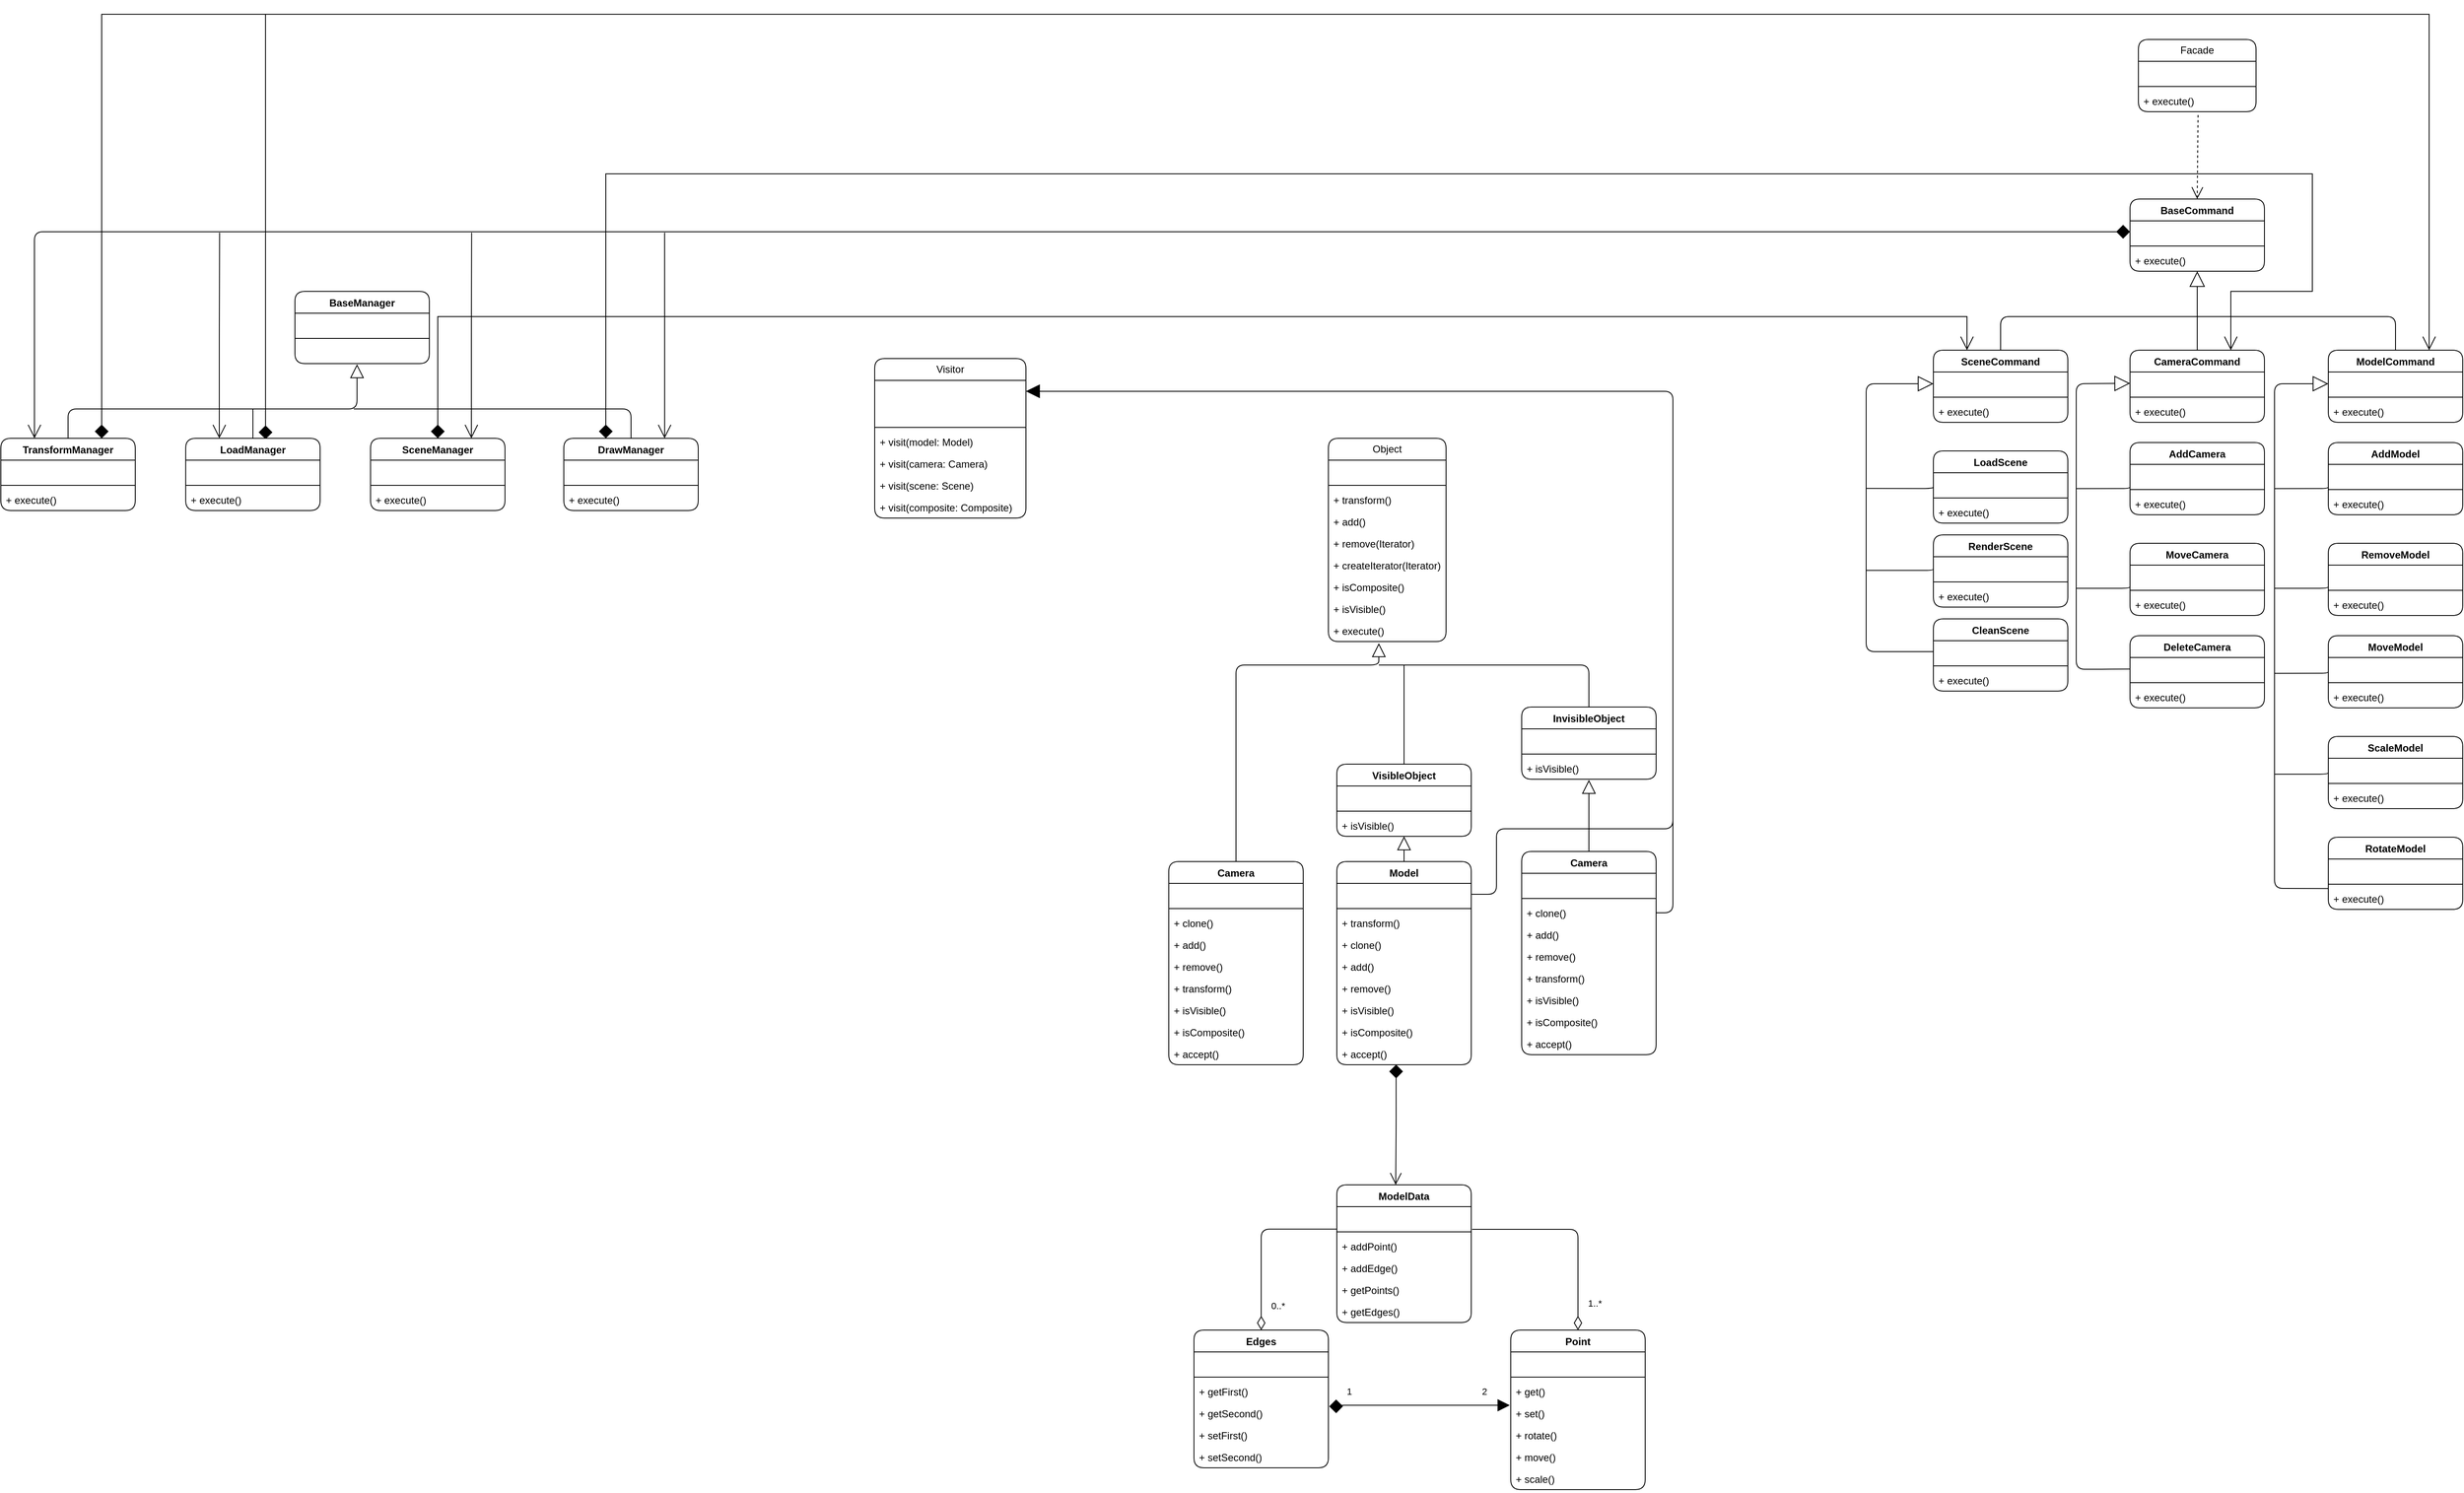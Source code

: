 <mxfile version="21.3.2" type="github">
  <diagram name="Страница 1" id="2MGMtZlh2h4HA8_L39vP">
    <mxGraphModel dx="3841" dy="775" grid="1" gridSize="10" guides="1" tooltips="1" connect="1" arrows="1" fold="1" page="1" pageScale="1" pageWidth="827" pageHeight="1169" math="0" shadow="0">
      <root>
        <mxCell id="0" />
        <mxCell id="1" parent="0" />
        <mxCell id="clHbF1uwZo1WC1rtEak4-1" value="Facade" style="swimlane;fontStyle=0;childLayout=stackLayout;horizontal=1;startSize=26;fillColor=none;horizontalStack=0;resizeParent=1;resizeParentMax=0;resizeLast=0;collapsible=1;marginBottom=0;whiteSpace=wrap;html=1;labelBackgroundColor=none;rounded=1;" parent="1" vertex="1">
          <mxGeometry x="344" y="110" width="140" height="86" as="geometry" />
        </mxCell>
        <mxCell id="clHbF1uwZo1WC1rtEak4-2" value="&amp;nbsp;" style="text;strokeColor=none;fillColor=none;align=left;verticalAlign=top;spacingLeft=4;spacingRight=4;overflow=hidden;rotatable=0;points=[[0,0.5],[1,0.5]];portConstraint=eastwest;whiteSpace=wrap;html=1;labelBackgroundColor=none;rounded=1;" parent="clHbF1uwZo1WC1rtEak4-1" vertex="1">
          <mxGeometry y="26" width="140" height="26" as="geometry" />
        </mxCell>
        <mxCell id="clHbF1uwZo1WC1rtEak4-7" value="" style="line;strokeWidth=1;fillColor=none;align=left;verticalAlign=middle;spacingTop=-1;spacingLeft=3;spacingRight=3;rotatable=0;labelPosition=right;points=[];portConstraint=eastwest;labelBackgroundColor=none;rounded=1;" parent="clHbF1uwZo1WC1rtEak4-1" vertex="1">
          <mxGeometry y="52" width="140" height="8" as="geometry" />
        </mxCell>
        <mxCell id="clHbF1uwZo1WC1rtEak4-3" value="+ execute()" style="text;strokeColor=none;fillColor=none;align=left;verticalAlign=top;spacingLeft=4;spacingRight=4;overflow=hidden;rotatable=0;points=[[0,0.5],[1,0.5]];portConstraint=eastwest;whiteSpace=wrap;html=1;labelBackgroundColor=none;rounded=1;" parent="clHbF1uwZo1WC1rtEak4-1" vertex="1">
          <mxGeometry y="60" width="140" height="26" as="geometry" />
        </mxCell>
        <mxCell id="clHbF1uwZo1WC1rtEak4-8" value="BaseCommand" style="swimlane;fontStyle=1;align=center;verticalAlign=top;childLayout=stackLayout;horizontal=1;startSize=26;horizontalStack=0;resizeParent=1;resizeParentMax=0;resizeLast=0;collapsible=1;marginBottom=0;whiteSpace=wrap;html=1;labelBackgroundColor=none;rounded=1;" parent="1" vertex="1">
          <mxGeometry x="334" y="300" width="160" height="86" as="geometry" />
        </mxCell>
        <mxCell id="clHbF1uwZo1WC1rtEak4-9" value="&amp;nbsp;" style="text;strokeColor=none;fillColor=none;align=left;verticalAlign=top;spacingLeft=4;spacingRight=4;overflow=hidden;rotatable=0;points=[[0,0.5],[1,0.5]];portConstraint=eastwest;whiteSpace=wrap;html=1;labelBackgroundColor=none;rounded=1;" parent="clHbF1uwZo1WC1rtEak4-8" vertex="1">
          <mxGeometry y="26" width="160" height="26" as="geometry" />
        </mxCell>
        <mxCell id="clHbF1uwZo1WC1rtEak4-10" value="" style="line;strokeWidth=1;fillColor=none;align=left;verticalAlign=middle;spacingTop=-1;spacingLeft=3;spacingRight=3;rotatable=0;labelPosition=right;points=[];portConstraint=eastwest;labelBackgroundColor=none;rounded=1;" parent="clHbF1uwZo1WC1rtEak4-8" vertex="1">
          <mxGeometry y="52" width="160" height="8" as="geometry" />
        </mxCell>
        <mxCell id="clHbF1uwZo1WC1rtEak4-11" value="+ execute()" style="text;strokeColor=none;fillColor=none;align=left;verticalAlign=top;spacingLeft=4;spacingRight=4;overflow=hidden;rotatable=0;points=[[0,0.5],[1,0.5]];portConstraint=eastwest;whiteSpace=wrap;html=1;labelBackgroundColor=none;rounded=1;" parent="clHbF1uwZo1WC1rtEak4-8" vertex="1">
          <mxGeometry y="60" width="160" height="26" as="geometry" />
        </mxCell>
        <mxCell id="clHbF1uwZo1WC1rtEak4-13" value="" style="endArrow=open;endSize=12;dashed=1;html=1;rounded=1;exitX=0.507;exitY=1.154;exitDx=0;exitDy=0;exitPerimeter=0;entryX=0.5;entryY=0;entryDx=0;entryDy=0;labelBackgroundColor=none;fontColor=default;" parent="1" source="clHbF1uwZo1WC1rtEak4-3" target="clHbF1uwZo1WC1rtEak4-8" edge="1">
          <mxGeometry width="160" relative="1" as="geometry">
            <mxPoint x="414" y="240" as="sourcePoint" />
            <mxPoint x="574" y="240" as="targetPoint" />
            <Array as="points" />
          </mxGeometry>
        </mxCell>
        <mxCell id="clHbF1uwZo1WC1rtEak4-14" value="SceneCommand" style="swimlane;fontStyle=1;align=center;verticalAlign=top;childLayout=stackLayout;horizontal=1;startSize=26;horizontalStack=0;resizeParent=1;resizeParentMax=0;resizeLast=0;collapsible=1;marginBottom=0;whiteSpace=wrap;html=1;labelBackgroundColor=none;rounded=1;" parent="1" vertex="1">
          <mxGeometry x="100" y="480" width="160" height="86" as="geometry" />
        </mxCell>
        <mxCell id="clHbF1uwZo1WC1rtEak4-15" value="&amp;nbsp;" style="text;strokeColor=none;fillColor=none;align=left;verticalAlign=top;spacingLeft=4;spacingRight=4;overflow=hidden;rotatable=0;points=[[0,0.5],[1,0.5]];portConstraint=eastwest;whiteSpace=wrap;html=1;labelBackgroundColor=none;rounded=1;" parent="clHbF1uwZo1WC1rtEak4-14" vertex="1">
          <mxGeometry y="26" width="160" height="26" as="geometry" />
        </mxCell>
        <mxCell id="clHbF1uwZo1WC1rtEak4-16" value="" style="line;strokeWidth=1;fillColor=none;align=left;verticalAlign=middle;spacingTop=-1;spacingLeft=3;spacingRight=3;rotatable=0;labelPosition=right;points=[];portConstraint=eastwest;labelBackgroundColor=none;rounded=1;" parent="clHbF1uwZo1WC1rtEak4-14" vertex="1">
          <mxGeometry y="52" width="160" height="8" as="geometry" />
        </mxCell>
        <mxCell id="clHbF1uwZo1WC1rtEak4-17" value="+ execute()" style="text;strokeColor=none;fillColor=none;align=left;verticalAlign=top;spacingLeft=4;spacingRight=4;overflow=hidden;rotatable=0;points=[[0,0.5],[1,0.5]];portConstraint=eastwest;whiteSpace=wrap;html=1;labelBackgroundColor=none;rounded=1;" parent="clHbF1uwZo1WC1rtEak4-14" vertex="1">
          <mxGeometry y="60" width="160" height="26" as="geometry" />
        </mxCell>
        <mxCell id="AC55zJXRTk2Af3ENXTTx-234" style="edgeStyle=orthogonalEdgeStyle;rounded=0;orthogonalLoop=1;jettySize=auto;html=1;exitX=0.75;exitY=0;exitDx=0;exitDy=0;endSize=14;endArrow=diamond;endFill=1;startArrow=open;startFill=0;startSize=14;" edge="1" parent="1" source="clHbF1uwZo1WC1rtEak4-18" target="AC55zJXRTk2Af3ENXTTx-188">
          <mxGeometry relative="1" as="geometry">
            <mxPoint x="-1600" y="280" as="targetPoint" />
            <Array as="points">
              <mxPoint x="454" y="410" />
              <mxPoint x="551" y="410" />
              <mxPoint x="551" y="270" />
              <mxPoint x="-1480" y="270" />
            </Array>
          </mxGeometry>
        </mxCell>
        <mxCell id="clHbF1uwZo1WC1rtEak4-18" value="CameraCommand" style="swimlane;fontStyle=1;align=center;verticalAlign=top;childLayout=stackLayout;horizontal=1;startSize=26;horizontalStack=0;resizeParent=1;resizeParentMax=0;resizeLast=0;collapsible=1;marginBottom=0;whiteSpace=wrap;html=1;labelBackgroundColor=none;rounded=1;" parent="1" vertex="1">
          <mxGeometry x="334" y="480" width="160" height="86" as="geometry" />
        </mxCell>
        <mxCell id="clHbF1uwZo1WC1rtEak4-19" value="&amp;nbsp;" style="text;strokeColor=none;fillColor=none;align=left;verticalAlign=top;spacingLeft=4;spacingRight=4;overflow=hidden;rotatable=0;points=[[0,0.5],[1,0.5]];portConstraint=eastwest;whiteSpace=wrap;html=1;labelBackgroundColor=none;rounded=1;" parent="clHbF1uwZo1WC1rtEak4-18" vertex="1">
          <mxGeometry y="26" width="160" height="26" as="geometry" />
        </mxCell>
        <mxCell id="clHbF1uwZo1WC1rtEak4-20" value="" style="line;strokeWidth=1;fillColor=none;align=left;verticalAlign=middle;spacingTop=-1;spacingLeft=3;spacingRight=3;rotatable=0;labelPosition=right;points=[];portConstraint=eastwest;labelBackgroundColor=none;rounded=1;" parent="clHbF1uwZo1WC1rtEak4-18" vertex="1">
          <mxGeometry y="52" width="160" height="8" as="geometry" />
        </mxCell>
        <mxCell id="clHbF1uwZo1WC1rtEak4-21" value="+ execute()" style="text;strokeColor=none;fillColor=none;align=left;verticalAlign=top;spacingLeft=4;spacingRight=4;overflow=hidden;rotatable=0;points=[[0,0.5],[1,0.5]];portConstraint=eastwest;whiteSpace=wrap;html=1;labelBackgroundColor=none;rounded=1;" parent="clHbF1uwZo1WC1rtEak4-18" vertex="1">
          <mxGeometry y="60" width="160" height="26" as="geometry" />
        </mxCell>
        <mxCell id="AC55zJXRTk2Af3ENXTTx-232" style="edgeStyle=orthogonalEdgeStyle;rounded=0;orthogonalLoop=1;jettySize=auto;html=1;exitX=0.75;exitY=0;exitDx=0;exitDy=0;entryX=0.594;entryY=0.012;entryDx=0;entryDy=0;entryPerimeter=0;endArrow=diamond;endFill=1;endSize=14;startSize=14;startArrow=open;startFill=0;" edge="1" parent="1" source="clHbF1uwZo1WC1rtEak4-22" target="AC55zJXRTk2Af3ENXTTx-180">
          <mxGeometry relative="1" as="geometry">
            <Array as="points">
              <mxPoint x="690" y="80" />
              <mxPoint x="-1885" y="80" />
            </Array>
          </mxGeometry>
        </mxCell>
        <mxCell id="clHbF1uwZo1WC1rtEak4-22" value="ModelCommand" style="swimlane;fontStyle=1;align=center;verticalAlign=top;childLayout=stackLayout;horizontal=1;startSize=26;horizontalStack=0;resizeParent=1;resizeParentMax=0;resizeLast=0;collapsible=1;marginBottom=0;whiteSpace=wrap;html=1;labelBackgroundColor=none;rounded=1;" parent="1" vertex="1">
          <mxGeometry x="570" y="480" width="160" height="86" as="geometry" />
        </mxCell>
        <mxCell id="clHbF1uwZo1WC1rtEak4-23" value="&amp;nbsp;" style="text;strokeColor=none;fillColor=none;align=left;verticalAlign=top;spacingLeft=4;spacingRight=4;overflow=hidden;rotatable=0;points=[[0,0.5],[1,0.5]];portConstraint=eastwest;whiteSpace=wrap;html=1;labelBackgroundColor=none;rounded=1;" parent="clHbF1uwZo1WC1rtEak4-22" vertex="1">
          <mxGeometry y="26" width="160" height="26" as="geometry" />
        </mxCell>
        <mxCell id="clHbF1uwZo1WC1rtEak4-24" value="" style="line;strokeWidth=1;fillColor=none;align=left;verticalAlign=middle;spacingTop=-1;spacingLeft=3;spacingRight=3;rotatable=0;labelPosition=right;points=[];portConstraint=eastwest;labelBackgroundColor=none;rounded=1;" parent="clHbF1uwZo1WC1rtEak4-22" vertex="1">
          <mxGeometry y="52" width="160" height="8" as="geometry" />
        </mxCell>
        <mxCell id="clHbF1uwZo1WC1rtEak4-25" value="+ execute()" style="text;strokeColor=none;fillColor=none;align=left;verticalAlign=top;spacingLeft=4;spacingRight=4;overflow=hidden;rotatable=0;points=[[0,0.5],[1,0.5]];portConstraint=eastwest;whiteSpace=wrap;html=1;labelBackgroundColor=none;rounded=1;" parent="clHbF1uwZo1WC1rtEak4-22" vertex="1">
          <mxGeometry y="60" width="160" height="26" as="geometry" />
        </mxCell>
        <mxCell id="clHbF1uwZo1WC1rtEak4-27" value="" style="endArrow=block;endSize=16;endFill=0;html=1;rounded=1;exitX=0.5;exitY=0;exitDx=0;exitDy=0;labelBackgroundColor=none;fontColor=default;" parent="1" source="clHbF1uwZo1WC1rtEak4-18" target="clHbF1uwZo1WC1rtEak4-11" edge="1">
          <mxGeometry width="160" relative="1" as="geometry">
            <mxPoint x="510" y="390" as="sourcePoint" />
            <mxPoint x="670" y="390" as="targetPoint" />
          </mxGeometry>
        </mxCell>
        <mxCell id="clHbF1uwZo1WC1rtEak4-29" value="" style="endArrow=none;html=1;edgeStyle=orthogonalEdgeStyle;rounded=1;exitX=0.5;exitY=0;exitDx=0;exitDy=0;labelBackgroundColor=none;fontColor=default;" parent="1" source="clHbF1uwZo1WC1rtEak4-14" target="clHbF1uwZo1WC1rtEak4-22" edge="1">
          <mxGeometry relative="1" as="geometry">
            <mxPoint x="130" y="450" as="sourcePoint" />
            <mxPoint x="640" y="430" as="targetPoint" />
            <Array as="points">
              <mxPoint x="180" y="440" />
              <mxPoint x="650" y="440" />
            </Array>
          </mxGeometry>
        </mxCell>
        <mxCell id="clHbF1uwZo1WC1rtEak4-32" value="RenderScene" style="swimlane;fontStyle=1;align=center;verticalAlign=top;childLayout=stackLayout;horizontal=1;startSize=26;horizontalStack=0;resizeParent=1;resizeParentMax=0;resizeLast=0;collapsible=1;marginBottom=0;whiteSpace=wrap;html=1;labelBackgroundColor=none;rounded=1;" parent="1" vertex="1">
          <mxGeometry x="100" y="700" width="160" height="86" as="geometry" />
        </mxCell>
        <mxCell id="clHbF1uwZo1WC1rtEak4-33" value="&amp;nbsp;" style="text;strokeColor=none;fillColor=none;align=left;verticalAlign=top;spacingLeft=4;spacingRight=4;overflow=hidden;rotatable=0;points=[[0,0.5],[1,0.5]];portConstraint=eastwest;whiteSpace=wrap;html=1;labelBackgroundColor=none;rounded=1;" parent="clHbF1uwZo1WC1rtEak4-32" vertex="1">
          <mxGeometry y="26" width="160" height="26" as="geometry" />
        </mxCell>
        <mxCell id="clHbF1uwZo1WC1rtEak4-34" value="" style="line;strokeWidth=1;fillColor=none;align=left;verticalAlign=middle;spacingTop=-1;spacingLeft=3;spacingRight=3;rotatable=0;labelPosition=right;points=[];portConstraint=eastwest;labelBackgroundColor=none;rounded=1;" parent="clHbF1uwZo1WC1rtEak4-32" vertex="1">
          <mxGeometry y="52" width="160" height="8" as="geometry" />
        </mxCell>
        <mxCell id="clHbF1uwZo1WC1rtEak4-35" value="+ execute()" style="text;strokeColor=none;fillColor=none;align=left;verticalAlign=top;spacingLeft=4;spacingRight=4;overflow=hidden;rotatable=0;points=[[0,0.5],[1,0.5]];portConstraint=eastwest;whiteSpace=wrap;html=1;labelBackgroundColor=none;rounded=1;" parent="clHbF1uwZo1WC1rtEak4-32" vertex="1">
          <mxGeometry y="60" width="160" height="26" as="geometry" />
        </mxCell>
        <mxCell id="clHbF1uwZo1WC1rtEak4-36" value="LoadScene" style="swimlane;fontStyle=1;align=center;verticalAlign=top;childLayout=stackLayout;horizontal=1;startSize=26;horizontalStack=0;resizeParent=1;resizeParentMax=0;resizeLast=0;collapsible=1;marginBottom=0;whiteSpace=wrap;html=1;labelBackgroundColor=none;rounded=1;" parent="1" vertex="1">
          <mxGeometry x="100" y="600" width="160" height="86" as="geometry" />
        </mxCell>
        <mxCell id="clHbF1uwZo1WC1rtEak4-37" value="&amp;nbsp;" style="text;strokeColor=none;fillColor=none;align=left;verticalAlign=top;spacingLeft=4;spacingRight=4;overflow=hidden;rotatable=0;points=[[0,0.5],[1,0.5]];portConstraint=eastwest;whiteSpace=wrap;html=1;labelBackgroundColor=none;rounded=1;" parent="clHbF1uwZo1WC1rtEak4-36" vertex="1">
          <mxGeometry y="26" width="160" height="26" as="geometry" />
        </mxCell>
        <mxCell id="clHbF1uwZo1WC1rtEak4-38" value="" style="line;strokeWidth=1;fillColor=none;align=left;verticalAlign=middle;spacingTop=-1;spacingLeft=3;spacingRight=3;rotatable=0;labelPosition=right;points=[];portConstraint=eastwest;labelBackgroundColor=none;rounded=1;" parent="clHbF1uwZo1WC1rtEak4-36" vertex="1">
          <mxGeometry y="52" width="160" height="8" as="geometry" />
        </mxCell>
        <mxCell id="clHbF1uwZo1WC1rtEak4-39" value="+ execute()" style="text;strokeColor=none;fillColor=none;align=left;verticalAlign=top;spacingLeft=4;spacingRight=4;overflow=hidden;rotatable=0;points=[[0,0.5],[1,0.5]];portConstraint=eastwest;whiteSpace=wrap;html=1;labelBackgroundColor=none;rounded=1;" parent="clHbF1uwZo1WC1rtEak4-36" vertex="1">
          <mxGeometry y="60" width="160" height="26" as="geometry" />
        </mxCell>
        <mxCell id="clHbF1uwZo1WC1rtEak4-40" value="CleanScene" style="swimlane;fontStyle=1;align=center;verticalAlign=top;childLayout=stackLayout;horizontal=1;startSize=26;horizontalStack=0;resizeParent=1;resizeParentMax=0;resizeLast=0;collapsible=1;marginBottom=0;whiteSpace=wrap;html=1;labelBackgroundColor=none;rounded=1;" parent="1" vertex="1">
          <mxGeometry x="100" y="800" width="160" height="86" as="geometry" />
        </mxCell>
        <mxCell id="clHbF1uwZo1WC1rtEak4-41" value="&amp;nbsp;" style="text;strokeColor=none;fillColor=none;align=left;verticalAlign=top;spacingLeft=4;spacingRight=4;overflow=hidden;rotatable=0;points=[[0,0.5],[1,0.5]];portConstraint=eastwest;whiteSpace=wrap;html=1;labelBackgroundColor=none;rounded=1;" parent="clHbF1uwZo1WC1rtEak4-40" vertex="1">
          <mxGeometry y="26" width="160" height="26" as="geometry" />
        </mxCell>
        <mxCell id="clHbF1uwZo1WC1rtEak4-42" value="" style="line;strokeWidth=1;fillColor=none;align=left;verticalAlign=middle;spacingTop=-1;spacingLeft=3;spacingRight=3;rotatable=0;labelPosition=right;points=[];portConstraint=eastwest;labelBackgroundColor=none;rounded=1;" parent="clHbF1uwZo1WC1rtEak4-40" vertex="1">
          <mxGeometry y="52" width="160" height="8" as="geometry" />
        </mxCell>
        <mxCell id="clHbF1uwZo1WC1rtEak4-43" value="+ execute()" style="text;strokeColor=none;fillColor=none;align=left;verticalAlign=top;spacingLeft=4;spacingRight=4;overflow=hidden;rotatable=0;points=[[0,0.5],[1,0.5]];portConstraint=eastwest;whiteSpace=wrap;html=1;labelBackgroundColor=none;rounded=1;" parent="clHbF1uwZo1WC1rtEak4-40" vertex="1">
          <mxGeometry y="60" width="160" height="26" as="geometry" />
        </mxCell>
        <mxCell id="clHbF1uwZo1WC1rtEak4-45" value="" style="endArrow=block;endSize=16;endFill=0;html=1;rounded=1;exitX=0;exitY=0.5;exitDx=0;exitDy=0;labelBackgroundColor=none;fontColor=default;" parent="1" source="clHbF1uwZo1WC1rtEak4-41" edge="1">
          <mxGeometry width="160" relative="1" as="geometry">
            <mxPoint x="60" y="690" as="sourcePoint" />
            <mxPoint x="100" y="520" as="targetPoint" />
            <Array as="points">
              <mxPoint x="20" y="839" />
              <mxPoint x="20" y="520" />
            </Array>
          </mxGeometry>
        </mxCell>
        <mxCell id="clHbF1uwZo1WC1rtEak4-46" value="" style="endArrow=none;html=1;edgeStyle=orthogonalEdgeStyle;rounded=1;entryX=0;entryY=0.5;entryDx=0;entryDy=0;labelBackgroundColor=none;fontColor=default;" parent="1" target="clHbF1uwZo1WC1rtEak4-33" edge="1">
          <mxGeometry relative="1" as="geometry">
            <mxPoint x="20" y="742.29" as="sourcePoint" />
            <mxPoint x="90" y="742.29" as="targetPoint" />
            <Array as="points">
              <mxPoint x="100" y="743" />
            </Array>
          </mxGeometry>
        </mxCell>
        <mxCell id="clHbF1uwZo1WC1rtEak4-49" value="" style="endArrow=none;html=1;edgeStyle=orthogonalEdgeStyle;rounded=1;entryX=0;entryY=0.5;entryDx=0;entryDy=0;labelBackgroundColor=none;fontColor=default;" parent="1" edge="1">
          <mxGeometry relative="1" as="geometry">
            <mxPoint x="20" y="644.65" as="sourcePoint" />
            <mxPoint x="100" y="641.36" as="targetPoint" />
            <Array as="points">
              <mxPoint x="100" y="645.36" />
            </Array>
          </mxGeometry>
        </mxCell>
        <mxCell id="AC55zJXRTk2Af3ENXTTx-1" value="AddCamera" style="swimlane;fontStyle=1;align=center;verticalAlign=top;childLayout=stackLayout;horizontal=1;startSize=26;horizontalStack=0;resizeParent=1;resizeParentMax=0;resizeLast=0;collapsible=1;marginBottom=0;whiteSpace=wrap;html=1;labelBackgroundColor=none;rounded=1;" vertex="1" parent="1">
          <mxGeometry x="334" y="590" width="160" height="86" as="geometry" />
        </mxCell>
        <mxCell id="AC55zJXRTk2Af3ENXTTx-2" value="&amp;nbsp;" style="text;strokeColor=none;fillColor=none;align=left;verticalAlign=top;spacingLeft=4;spacingRight=4;overflow=hidden;rotatable=0;points=[[0,0.5],[1,0.5]];portConstraint=eastwest;whiteSpace=wrap;html=1;labelBackgroundColor=none;rounded=1;" vertex="1" parent="AC55zJXRTk2Af3ENXTTx-1">
          <mxGeometry y="26" width="160" height="26" as="geometry" />
        </mxCell>
        <mxCell id="AC55zJXRTk2Af3ENXTTx-3" value="" style="line;strokeWidth=1;fillColor=none;align=left;verticalAlign=middle;spacingTop=-1;spacingLeft=3;spacingRight=3;rotatable=0;labelPosition=right;points=[];portConstraint=eastwest;labelBackgroundColor=none;rounded=1;" vertex="1" parent="AC55zJXRTk2Af3ENXTTx-1">
          <mxGeometry y="52" width="160" height="8" as="geometry" />
        </mxCell>
        <mxCell id="AC55zJXRTk2Af3ENXTTx-4" value="+ execute()" style="text;strokeColor=none;fillColor=none;align=left;verticalAlign=top;spacingLeft=4;spacingRight=4;overflow=hidden;rotatable=0;points=[[0,0.5],[1,0.5]];portConstraint=eastwest;whiteSpace=wrap;html=1;labelBackgroundColor=none;rounded=1;" vertex="1" parent="AC55zJXRTk2Af3ENXTTx-1">
          <mxGeometry y="60" width="160" height="26" as="geometry" />
        </mxCell>
        <mxCell id="AC55zJXRTk2Af3ENXTTx-5" value="MoveCamera" style="swimlane;fontStyle=1;align=center;verticalAlign=top;childLayout=stackLayout;horizontal=1;startSize=26;horizontalStack=0;resizeParent=1;resizeParentMax=0;resizeLast=0;collapsible=1;marginBottom=0;whiteSpace=wrap;html=1;labelBackgroundColor=none;rounded=1;" vertex="1" parent="1">
          <mxGeometry x="334" y="710" width="160" height="86" as="geometry" />
        </mxCell>
        <mxCell id="AC55zJXRTk2Af3ENXTTx-6" value="&amp;nbsp;" style="text;strokeColor=none;fillColor=none;align=left;verticalAlign=top;spacingLeft=4;spacingRight=4;overflow=hidden;rotatable=0;points=[[0,0.5],[1,0.5]];portConstraint=eastwest;whiteSpace=wrap;html=1;labelBackgroundColor=none;rounded=1;" vertex="1" parent="AC55zJXRTk2Af3ENXTTx-5">
          <mxGeometry y="26" width="160" height="26" as="geometry" />
        </mxCell>
        <mxCell id="AC55zJXRTk2Af3ENXTTx-7" value="" style="line;strokeWidth=1;fillColor=none;align=left;verticalAlign=middle;spacingTop=-1;spacingLeft=3;spacingRight=3;rotatable=0;labelPosition=right;points=[];portConstraint=eastwest;labelBackgroundColor=none;rounded=1;" vertex="1" parent="AC55zJXRTk2Af3ENXTTx-5">
          <mxGeometry y="52" width="160" height="8" as="geometry" />
        </mxCell>
        <mxCell id="AC55zJXRTk2Af3ENXTTx-8" value="+ execute()" style="text;strokeColor=none;fillColor=none;align=left;verticalAlign=top;spacingLeft=4;spacingRight=4;overflow=hidden;rotatable=0;points=[[0,0.5],[1,0.5]];portConstraint=eastwest;whiteSpace=wrap;html=1;labelBackgroundColor=none;rounded=1;" vertex="1" parent="AC55zJXRTk2Af3ENXTTx-5">
          <mxGeometry y="60" width="160" height="26" as="geometry" />
        </mxCell>
        <mxCell id="AC55zJXRTk2Af3ENXTTx-9" value="DeleteCamera" style="swimlane;fontStyle=1;align=center;verticalAlign=top;childLayout=stackLayout;horizontal=1;startSize=26;horizontalStack=0;resizeParent=1;resizeParentMax=0;resizeLast=0;collapsible=1;marginBottom=0;whiteSpace=wrap;html=1;labelBackgroundColor=none;rounded=1;" vertex="1" parent="1">
          <mxGeometry x="334" y="820" width="160" height="86" as="geometry" />
        </mxCell>
        <mxCell id="AC55zJXRTk2Af3ENXTTx-10" value="&amp;nbsp;" style="text;strokeColor=none;fillColor=none;align=left;verticalAlign=top;spacingLeft=4;spacingRight=4;overflow=hidden;rotatable=0;points=[[0,0.5],[1,0.5]];portConstraint=eastwest;whiteSpace=wrap;html=1;labelBackgroundColor=none;rounded=1;" vertex="1" parent="AC55zJXRTk2Af3ENXTTx-9">
          <mxGeometry y="26" width="160" height="26" as="geometry" />
        </mxCell>
        <mxCell id="AC55zJXRTk2Af3ENXTTx-11" value="" style="line;strokeWidth=1;fillColor=none;align=left;verticalAlign=middle;spacingTop=-1;spacingLeft=3;spacingRight=3;rotatable=0;labelPosition=right;points=[];portConstraint=eastwest;labelBackgroundColor=none;rounded=1;" vertex="1" parent="AC55zJXRTk2Af3ENXTTx-9">
          <mxGeometry y="52" width="160" height="8" as="geometry" />
        </mxCell>
        <mxCell id="AC55zJXRTk2Af3ENXTTx-12" value="+ execute()" style="text;strokeColor=none;fillColor=none;align=left;verticalAlign=top;spacingLeft=4;spacingRight=4;overflow=hidden;rotatable=0;points=[[0,0.5],[1,0.5]];portConstraint=eastwest;whiteSpace=wrap;html=1;labelBackgroundColor=none;rounded=1;" vertex="1" parent="AC55zJXRTk2Af3ENXTTx-9">
          <mxGeometry y="60" width="160" height="26" as="geometry" />
        </mxCell>
        <mxCell id="AC55zJXRTk2Af3ENXTTx-25" value="" style="endArrow=block;endSize=16;endFill=0;html=1;rounded=1;labelBackgroundColor=none;fontColor=default;" edge="1" parent="1" source="AC55zJXRTk2Af3ENXTTx-10" target="clHbF1uwZo1WC1rtEak4-19">
          <mxGeometry width="160" relative="1" as="geometry">
            <mxPoint x="330" y="860" as="sourcePoint" />
            <mxPoint x="330" y="520" as="targetPoint" />
            <Array as="points">
              <mxPoint x="300" y="860" />
              <mxPoint x="270" y="860" />
              <mxPoint x="270" y="840" />
              <mxPoint x="270" y="680" />
              <mxPoint x="270" y="520" />
            </Array>
          </mxGeometry>
        </mxCell>
        <mxCell id="AC55zJXRTk2Af3ENXTTx-29" value="" style="endArrow=none;html=1;edgeStyle=orthogonalEdgeStyle;rounded=1;entryX=0;entryY=0.5;entryDx=0;entryDy=0;labelBackgroundColor=none;fontColor=default;" edge="1" parent="1">
          <mxGeometry relative="1" as="geometry">
            <mxPoint x="270" y="763.64" as="sourcePoint" />
            <mxPoint x="334" y="760" as="targetPoint" />
            <Array as="points">
              <mxPoint x="334" y="764" />
            </Array>
          </mxGeometry>
        </mxCell>
        <mxCell id="AC55zJXRTk2Af3ENXTTx-30" value="" style="endArrow=none;html=1;edgeStyle=orthogonalEdgeStyle;rounded=1;entryX=0;entryY=0.5;entryDx=0;entryDy=0;labelBackgroundColor=none;fontColor=default;" edge="1" parent="1">
          <mxGeometry relative="1" as="geometry">
            <mxPoint x="270" y="644.82" as="sourcePoint" />
            <mxPoint x="334" y="641.18" as="targetPoint" />
            <Array as="points">
              <mxPoint x="334" y="645.18" />
            </Array>
          </mxGeometry>
        </mxCell>
        <mxCell id="AC55zJXRTk2Af3ENXTTx-56" value="AddModel" style="swimlane;fontStyle=1;align=center;verticalAlign=top;childLayout=stackLayout;horizontal=1;startSize=26;horizontalStack=0;resizeParent=1;resizeParentMax=0;resizeLast=0;collapsible=1;marginBottom=0;whiteSpace=wrap;html=1;labelBackgroundColor=none;rounded=1;" vertex="1" parent="1">
          <mxGeometry x="570" y="590" width="160" height="86" as="geometry" />
        </mxCell>
        <mxCell id="AC55zJXRTk2Af3ENXTTx-57" value="&amp;nbsp;" style="text;strokeColor=none;fillColor=none;align=left;verticalAlign=top;spacingLeft=4;spacingRight=4;overflow=hidden;rotatable=0;points=[[0,0.5],[1,0.5]];portConstraint=eastwest;whiteSpace=wrap;html=1;labelBackgroundColor=none;rounded=1;" vertex="1" parent="AC55zJXRTk2Af3ENXTTx-56">
          <mxGeometry y="26" width="160" height="26" as="geometry" />
        </mxCell>
        <mxCell id="AC55zJXRTk2Af3ENXTTx-58" value="" style="line;strokeWidth=1;fillColor=none;align=left;verticalAlign=middle;spacingTop=-1;spacingLeft=3;spacingRight=3;rotatable=0;labelPosition=right;points=[];portConstraint=eastwest;labelBackgroundColor=none;rounded=1;" vertex="1" parent="AC55zJXRTk2Af3ENXTTx-56">
          <mxGeometry y="52" width="160" height="8" as="geometry" />
        </mxCell>
        <mxCell id="AC55zJXRTk2Af3ENXTTx-59" value="+ execute()" style="text;strokeColor=none;fillColor=none;align=left;verticalAlign=top;spacingLeft=4;spacingRight=4;overflow=hidden;rotatable=0;points=[[0,0.5],[1,0.5]];portConstraint=eastwest;whiteSpace=wrap;html=1;labelBackgroundColor=none;rounded=1;" vertex="1" parent="AC55zJXRTk2Af3ENXTTx-56">
          <mxGeometry y="60" width="160" height="26" as="geometry" />
        </mxCell>
        <mxCell id="AC55zJXRTk2Af3ENXTTx-60" value="RemoveModel" style="swimlane;fontStyle=1;align=center;verticalAlign=top;childLayout=stackLayout;horizontal=1;startSize=26;horizontalStack=0;resizeParent=1;resizeParentMax=0;resizeLast=0;collapsible=1;marginBottom=0;whiteSpace=wrap;html=1;labelBackgroundColor=none;rounded=1;" vertex="1" parent="1">
          <mxGeometry x="570" y="710" width="160" height="86" as="geometry" />
        </mxCell>
        <mxCell id="AC55zJXRTk2Af3ENXTTx-61" value="&amp;nbsp;" style="text;strokeColor=none;fillColor=none;align=left;verticalAlign=top;spacingLeft=4;spacingRight=4;overflow=hidden;rotatable=0;points=[[0,0.5],[1,0.5]];portConstraint=eastwest;whiteSpace=wrap;html=1;labelBackgroundColor=none;rounded=1;" vertex="1" parent="AC55zJXRTk2Af3ENXTTx-60">
          <mxGeometry y="26" width="160" height="26" as="geometry" />
        </mxCell>
        <mxCell id="AC55zJXRTk2Af3ENXTTx-62" value="" style="line;strokeWidth=1;fillColor=none;align=left;verticalAlign=middle;spacingTop=-1;spacingLeft=3;spacingRight=3;rotatable=0;labelPosition=right;points=[];portConstraint=eastwest;labelBackgroundColor=none;rounded=1;" vertex="1" parent="AC55zJXRTk2Af3ENXTTx-60">
          <mxGeometry y="52" width="160" height="8" as="geometry" />
        </mxCell>
        <mxCell id="AC55zJXRTk2Af3ENXTTx-63" value="+ execute()" style="text;strokeColor=none;fillColor=none;align=left;verticalAlign=top;spacingLeft=4;spacingRight=4;overflow=hidden;rotatable=0;points=[[0,0.5],[1,0.5]];portConstraint=eastwest;whiteSpace=wrap;html=1;labelBackgroundColor=none;rounded=1;" vertex="1" parent="AC55zJXRTk2Af3ENXTTx-60">
          <mxGeometry y="60" width="160" height="26" as="geometry" />
        </mxCell>
        <mxCell id="AC55zJXRTk2Af3ENXTTx-64" value="MoveModel" style="swimlane;fontStyle=1;align=center;verticalAlign=top;childLayout=stackLayout;horizontal=1;startSize=26;horizontalStack=0;resizeParent=1;resizeParentMax=0;resizeLast=0;collapsible=1;marginBottom=0;whiteSpace=wrap;html=1;labelBackgroundColor=none;rounded=1;" vertex="1" parent="1">
          <mxGeometry x="570" y="820" width="160" height="86" as="geometry" />
        </mxCell>
        <mxCell id="AC55zJXRTk2Af3ENXTTx-65" value="&amp;nbsp;" style="text;strokeColor=none;fillColor=none;align=left;verticalAlign=top;spacingLeft=4;spacingRight=4;overflow=hidden;rotatable=0;points=[[0,0.5],[1,0.5]];portConstraint=eastwest;whiteSpace=wrap;html=1;labelBackgroundColor=none;rounded=1;" vertex="1" parent="AC55zJXRTk2Af3ENXTTx-64">
          <mxGeometry y="26" width="160" height="26" as="geometry" />
        </mxCell>
        <mxCell id="AC55zJXRTk2Af3ENXTTx-66" value="" style="line;strokeWidth=1;fillColor=none;align=left;verticalAlign=middle;spacingTop=-1;spacingLeft=3;spacingRight=3;rotatable=0;labelPosition=right;points=[];portConstraint=eastwest;labelBackgroundColor=none;rounded=1;" vertex="1" parent="AC55zJXRTk2Af3ENXTTx-64">
          <mxGeometry y="52" width="160" height="8" as="geometry" />
        </mxCell>
        <mxCell id="AC55zJXRTk2Af3ENXTTx-67" value="+ execute()" style="text;strokeColor=none;fillColor=none;align=left;verticalAlign=top;spacingLeft=4;spacingRight=4;overflow=hidden;rotatable=0;points=[[0,0.5],[1,0.5]];portConstraint=eastwest;whiteSpace=wrap;html=1;labelBackgroundColor=none;rounded=1;" vertex="1" parent="AC55zJXRTk2Af3ENXTTx-64">
          <mxGeometry y="60" width="160" height="26" as="geometry" />
        </mxCell>
        <mxCell id="AC55zJXRTk2Af3ENXTTx-68" value="ScaleModel" style="swimlane;fontStyle=1;align=center;verticalAlign=top;childLayout=stackLayout;horizontal=1;startSize=26;horizontalStack=0;resizeParent=1;resizeParentMax=0;resizeLast=0;collapsible=1;marginBottom=0;whiteSpace=wrap;html=1;labelBackgroundColor=none;rounded=1;" vertex="1" parent="1">
          <mxGeometry x="570" y="940" width="160" height="86" as="geometry" />
        </mxCell>
        <mxCell id="AC55zJXRTk2Af3ENXTTx-69" value="&amp;nbsp;" style="text;strokeColor=none;fillColor=none;align=left;verticalAlign=top;spacingLeft=4;spacingRight=4;overflow=hidden;rotatable=0;points=[[0,0.5],[1,0.5]];portConstraint=eastwest;whiteSpace=wrap;html=1;labelBackgroundColor=none;rounded=1;" vertex="1" parent="AC55zJXRTk2Af3ENXTTx-68">
          <mxGeometry y="26" width="160" height="26" as="geometry" />
        </mxCell>
        <mxCell id="AC55zJXRTk2Af3ENXTTx-70" value="" style="line;strokeWidth=1;fillColor=none;align=left;verticalAlign=middle;spacingTop=-1;spacingLeft=3;spacingRight=3;rotatable=0;labelPosition=right;points=[];portConstraint=eastwest;labelBackgroundColor=none;rounded=1;" vertex="1" parent="AC55zJXRTk2Af3ENXTTx-68">
          <mxGeometry y="52" width="160" height="8" as="geometry" />
        </mxCell>
        <mxCell id="AC55zJXRTk2Af3ENXTTx-71" value="+ execute()" style="text;strokeColor=none;fillColor=none;align=left;verticalAlign=top;spacingLeft=4;spacingRight=4;overflow=hidden;rotatable=0;points=[[0,0.5],[1,0.5]];portConstraint=eastwest;whiteSpace=wrap;html=1;labelBackgroundColor=none;rounded=1;" vertex="1" parent="AC55zJXRTk2Af3ENXTTx-68">
          <mxGeometry y="60" width="160" height="26" as="geometry" />
        </mxCell>
        <mxCell id="AC55zJXRTk2Af3ENXTTx-72" value="RotateModel" style="swimlane;fontStyle=1;align=center;verticalAlign=top;childLayout=stackLayout;horizontal=1;startSize=26;horizontalStack=0;resizeParent=1;resizeParentMax=0;resizeLast=0;collapsible=1;marginBottom=0;whiteSpace=wrap;html=1;labelBackgroundColor=none;rounded=1;" vertex="1" parent="1">
          <mxGeometry x="570" y="1060" width="160" height="86" as="geometry" />
        </mxCell>
        <mxCell id="AC55zJXRTk2Af3ENXTTx-73" value="&amp;nbsp;" style="text;strokeColor=none;fillColor=none;align=left;verticalAlign=top;spacingLeft=4;spacingRight=4;overflow=hidden;rotatable=0;points=[[0,0.5],[1,0.5]];portConstraint=eastwest;whiteSpace=wrap;html=1;labelBackgroundColor=none;rounded=1;" vertex="1" parent="AC55zJXRTk2Af3ENXTTx-72">
          <mxGeometry y="26" width="160" height="26" as="geometry" />
        </mxCell>
        <mxCell id="AC55zJXRTk2Af3ENXTTx-74" value="" style="line;strokeWidth=1;fillColor=none;align=left;verticalAlign=middle;spacingTop=-1;spacingLeft=3;spacingRight=3;rotatable=0;labelPosition=right;points=[];portConstraint=eastwest;labelBackgroundColor=none;rounded=1;" vertex="1" parent="AC55zJXRTk2Af3ENXTTx-72">
          <mxGeometry y="52" width="160" height="8" as="geometry" />
        </mxCell>
        <mxCell id="AC55zJXRTk2Af3ENXTTx-75" value="+ execute()" style="text;strokeColor=none;fillColor=none;align=left;verticalAlign=top;spacingLeft=4;spacingRight=4;overflow=hidden;rotatable=0;points=[[0,0.5],[1,0.5]];portConstraint=eastwest;whiteSpace=wrap;html=1;labelBackgroundColor=none;rounded=1;" vertex="1" parent="AC55zJXRTk2Af3ENXTTx-72">
          <mxGeometry y="60" width="160" height="26" as="geometry" />
        </mxCell>
        <mxCell id="AC55zJXRTk2Af3ENXTTx-76" value="" style="endArrow=block;endSize=16;endFill=0;html=1;rounded=1;exitX=-0.001;exitY=0.045;exitDx=0;exitDy=0;exitPerimeter=0;labelBackgroundColor=none;fontColor=default;" edge="1" parent="1" source="AC55zJXRTk2Af3ENXTTx-75">
          <mxGeometry width="160" relative="1" as="geometry">
            <mxPoint x="566" y="1120" as="sourcePoint" />
            <mxPoint x="570" y="520" as="targetPoint" />
            <Array as="points">
              <mxPoint x="506" y="1121" />
              <mxPoint x="506" y="840" />
              <mxPoint x="506" y="680" />
              <mxPoint x="506" y="520" />
            </Array>
          </mxGeometry>
        </mxCell>
        <mxCell id="AC55zJXRTk2Af3ENXTTx-77" value="" style="endArrow=none;html=1;edgeStyle=orthogonalEdgeStyle;rounded=1;entryX=0;entryY=0.5;entryDx=0;entryDy=0;labelBackgroundColor=none;fontColor=default;" edge="1" parent="1">
          <mxGeometry relative="1" as="geometry">
            <mxPoint x="506" y="985" as="sourcePoint" />
            <mxPoint x="570" y="981.36" as="targetPoint" />
            <Array as="points">
              <mxPoint x="570" y="985.36" />
            </Array>
          </mxGeometry>
        </mxCell>
        <mxCell id="AC55zJXRTk2Af3ENXTTx-78" value="" style="endArrow=none;html=1;edgeStyle=orthogonalEdgeStyle;rounded=1;entryX=0;entryY=0.5;entryDx=0;entryDy=0;labelBackgroundColor=none;fontColor=default;" edge="1" parent="1">
          <mxGeometry relative="1" as="geometry">
            <mxPoint x="506" y="864.82" as="sourcePoint" />
            <mxPoint x="570" y="861.18" as="targetPoint" />
            <Array as="points">
              <mxPoint x="570" y="865.18" />
            </Array>
          </mxGeometry>
        </mxCell>
        <mxCell id="AC55zJXRTk2Af3ENXTTx-79" value="" style="endArrow=none;html=1;edgeStyle=orthogonalEdgeStyle;rounded=1;entryX=0;entryY=0.5;entryDx=0;entryDy=0;labelBackgroundColor=none;fontColor=default;" edge="1" parent="1">
          <mxGeometry relative="1" as="geometry">
            <mxPoint x="506" y="763.64" as="sourcePoint" />
            <mxPoint x="570" y="760" as="targetPoint" />
            <Array as="points">
              <mxPoint x="570" y="764" />
            </Array>
          </mxGeometry>
        </mxCell>
        <mxCell id="AC55zJXRTk2Af3ENXTTx-80" value="" style="endArrow=none;html=1;edgeStyle=orthogonalEdgeStyle;rounded=1;entryX=0;entryY=0.5;entryDx=0;entryDy=0;labelBackgroundColor=none;fontColor=default;" edge="1" parent="1">
          <mxGeometry relative="1" as="geometry">
            <mxPoint x="506" y="644.82" as="sourcePoint" />
            <mxPoint x="570" y="641.18" as="targetPoint" />
            <Array as="points">
              <mxPoint x="570" y="645.18" />
            </Array>
          </mxGeometry>
        </mxCell>
        <mxCell id="AC55zJXRTk2Af3ENXTTx-81" value="Object" style="swimlane;fontStyle=0;childLayout=stackLayout;horizontal=1;startSize=26;fillColor=none;horizontalStack=0;resizeParent=1;resizeParentMax=0;resizeLast=0;collapsible=1;marginBottom=0;whiteSpace=wrap;html=1;labelBackgroundColor=none;rounded=1;" vertex="1" parent="1">
          <mxGeometry x="-620" y="585" width="140" height="242" as="geometry" />
        </mxCell>
        <mxCell id="AC55zJXRTk2Af3ENXTTx-82" value="&amp;nbsp;" style="text;strokeColor=none;fillColor=none;align=left;verticalAlign=top;spacingLeft=4;spacingRight=4;overflow=hidden;rotatable=0;points=[[0,0.5],[1,0.5]];portConstraint=eastwest;whiteSpace=wrap;html=1;labelBackgroundColor=none;rounded=1;" vertex="1" parent="AC55zJXRTk2Af3ENXTTx-81">
          <mxGeometry y="26" width="140" height="26" as="geometry" />
        </mxCell>
        <mxCell id="AC55zJXRTk2Af3ENXTTx-83" value="" style="line;strokeWidth=1;fillColor=none;align=left;verticalAlign=middle;spacingTop=-1;spacingLeft=3;spacingRight=3;rotatable=0;labelPosition=right;points=[];portConstraint=eastwest;labelBackgroundColor=none;rounded=1;" vertex="1" parent="AC55zJXRTk2Af3ENXTTx-81">
          <mxGeometry y="52" width="140" height="8" as="geometry" />
        </mxCell>
        <mxCell id="AC55zJXRTk2Af3ENXTTx-84" value="+ transform()" style="text;strokeColor=none;fillColor=none;align=left;verticalAlign=top;spacingLeft=4;spacingRight=4;overflow=hidden;rotatable=0;points=[[0,0.5],[1,0.5]];portConstraint=eastwest;whiteSpace=wrap;html=1;labelBackgroundColor=none;rounded=1;" vertex="1" parent="AC55zJXRTk2Af3ENXTTx-81">
          <mxGeometry y="60" width="140" height="26" as="geometry" />
        </mxCell>
        <mxCell id="AC55zJXRTk2Af3ENXTTx-85" value="+ add()" style="text;strokeColor=none;fillColor=none;align=left;verticalAlign=top;spacingLeft=4;spacingRight=4;overflow=hidden;rotatable=0;points=[[0,0.5],[1,0.5]];portConstraint=eastwest;whiteSpace=wrap;html=1;labelBackgroundColor=none;rounded=1;" vertex="1" parent="AC55zJXRTk2Af3ENXTTx-81">
          <mxGeometry y="86" width="140" height="26" as="geometry" />
        </mxCell>
        <mxCell id="AC55zJXRTk2Af3ENXTTx-87" value="+ remove(Iterator)" style="text;strokeColor=none;fillColor=none;align=left;verticalAlign=top;spacingLeft=4;spacingRight=4;overflow=hidden;rotatable=0;points=[[0,0.5],[1,0.5]];portConstraint=eastwest;whiteSpace=wrap;html=1;labelBackgroundColor=none;rounded=1;" vertex="1" parent="AC55zJXRTk2Af3ENXTTx-81">
          <mxGeometry y="112" width="140" height="26" as="geometry" />
        </mxCell>
        <mxCell id="AC55zJXRTk2Af3ENXTTx-86" value="+ createIterator(Iterator)" style="text;strokeColor=none;fillColor=none;align=left;verticalAlign=top;spacingLeft=4;spacingRight=4;overflow=hidden;rotatable=0;points=[[0,0.5],[1,0.5]];portConstraint=eastwest;whiteSpace=wrap;html=1;labelBackgroundColor=none;rounded=1;" vertex="1" parent="AC55zJXRTk2Af3ENXTTx-81">
          <mxGeometry y="138" width="140" height="26" as="geometry" />
        </mxCell>
        <mxCell id="AC55zJXRTk2Af3ENXTTx-88" value="+ isComposite()" style="text;strokeColor=none;fillColor=none;align=left;verticalAlign=top;spacingLeft=4;spacingRight=4;overflow=hidden;rotatable=0;points=[[0,0.5],[1,0.5]];portConstraint=eastwest;whiteSpace=wrap;html=1;labelBackgroundColor=none;rounded=1;" vertex="1" parent="AC55zJXRTk2Af3ENXTTx-81">
          <mxGeometry y="164" width="140" height="26" as="geometry" />
        </mxCell>
        <mxCell id="AC55zJXRTk2Af3ENXTTx-89" value="+ isVisible()" style="text;strokeColor=none;fillColor=none;align=left;verticalAlign=top;spacingLeft=4;spacingRight=4;overflow=hidden;rotatable=0;points=[[0,0.5],[1,0.5]];portConstraint=eastwest;whiteSpace=wrap;html=1;labelBackgroundColor=none;rounded=1;" vertex="1" parent="AC55zJXRTk2Af3ENXTTx-81">
          <mxGeometry y="190" width="140" height="26" as="geometry" />
        </mxCell>
        <mxCell id="AC55zJXRTk2Af3ENXTTx-90" value="+ execute()" style="text;strokeColor=none;fillColor=none;align=left;verticalAlign=top;spacingLeft=4;spacingRight=4;overflow=hidden;rotatable=0;points=[[0,0.5],[1,0.5]];portConstraint=eastwest;whiteSpace=wrap;html=1;labelBackgroundColor=none;rounded=1;" vertex="1" parent="AC55zJXRTk2Af3ENXTTx-81">
          <mxGeometry y="216" width="140" height="26" as="geometry" />
        </mxCell>
        <mxCell id="AC55zJXRTk2Af3ENXTTx-91" value="ModelData" style="swimlane;fontStyle=1;align=center;verticalAlign=top;childLayout=stackLayout;horizontal=1;startSize=26;horizontalStack=0;resizeParent=1;resizeParentMax=0;resizeLast=0;collapsible=1;marginBottom=0;whiteSpace=wrap;html=1;labelBackgroundColor=none;rounded=1;" vertex="1" parent="1">
          <mxGeometry x="-610" y="1474" width="160" height="164" as="geometry" />
        </mxCell>
        <mxCell id="AC55zJXRTk2Af3ENXTTx-92" value="&amp;nbsp;" style="text;strokeColor=none;fillColor=none;align=left;verticalAlign=top;spacingLeft=4;spacingRight=4;overflow=hidden;rotatable=0;points=[[0,0.5],[1,0.5]];portConstraint=eastwest;whiteSpace=wrap;html=1;labelBackgroundColor=none;rounded=1;" vertex="1" parent="AC55zJXRTk2Af3ENXTTx-91">
          <mxGeometry y="26" width="160" height="26" as="geometry" />
        </mxCell>
        <mxCell id="AC55zJXRTk2Af3ENXTTx-93" value="" style="line;strokeWidth=1;fillColor=none;align=left;verticalAlign=middle;spacingTop=-1;spacingLeft=3;spacingRight=3;rotatable=0;labelPosition=right;points=[];portConstraint=eastwest;labelBackgroundColor=none;rounded=1;" vertex="1" parent="AC55zJXRTk2Af3ENXTTx-91">
          <mxGeometry y="52" width="160" height="8" as="geometry" />
        </mxCell>
        <mxCell id="AC55zJXRTk2Af3ENXTTx-94" value="+ addPoint()" style="text;strokeColor=none;fillColor=none;align=left;verticalAlign=top;spacingLeft=4;spacingRight=4;overflow=hidden;rotatable=0;points=[[0,0.5],[1,0.5]];portConstraint=eastwest;whiteSpace=wrap;html=1;labelBackgroundColor=none;rounded=1;" vertex="1" parent="AC55zJXRTk2Af3ENXTTx-91">
          <mxGeometry y="60" width="160" height="26" as="geometry" />
        </mxCell>
        <mxCell id="AC55zJXRTk2Af3ENXTTx-119" value="+ addEdge()" style="text;strokeColor=none;fillColor=none;align=left;verticalAlign=top;spacingLeft=4;spacingRight=4;overflow=hidden;rotatable=0;points=[[0,0.5],[1,0.5]];portConstraint=eastwest;whiteSpace=wrap;html=1;labelBackgroundColor=none;rounded=1;" vertex="1" parent="AC55zJXRTk2Af3ENXTTx-91">
          <mxGeometry y="86" width="160" height="26" as="geometry" />
        </mxCell>
        <mxCell id="AC55zJXRTk2Af3ENXTTx-120" value="+ getPoints()" style="text;strokeColor=none;fillColor=none;align=left;verticalAlign=top;spacingLeft=4;spacingRight=4;overflow=hidden;rotatable=0;points=[[0,0.5],[1,0.5]];portConstraint=eastwest;whiteSpace=wrap;html=1;labelBackgroundColor=none;rounded=1;" vertex="1" parent="AC55zJXRTk2Af3ENXTTx-91">
          <mxGeometry y="112" width="160" height="26" as="geometry" />
        </mxCell>
        <mxCell id="AC55zJXRTk2Af3ENXTTx-121" value="+ getEdges()" style="text;strokeColor=none;fillColor=none;align=left;verticalAlign=top;spacingLeft=4;spacingRight=4;overflow=hidden;rotatable=0;points=[[0,0.5],[1,0.5]];portConstraint=eastwest;whiteSpace=wrap;html=1;labelBackgroundColor=none;rounded=1;" vertex="1" parent="AC55zJXRTk2Af3ENXTTx-91">
          <mxGeometry y="138" width="160" height="26" as="geometry" />
        </mxCell>
        <mxCell id="AC55zJXRTk2Af3ENXTTx-95" value="Edges" style="swimlane;fontStyle=1;align=center;verticalAlign=top;childLayout=stackLayout;horizontal=1;startSize=26;horizontalStack=0;resizeParent=1;resizeParentMax=0;resizeLast=0;collapsible=1;marginBottom=0;whiteSpace=wrap;html=1;labelBackgroundColor=none;rounded=1;" vertex="1" parent="1">
          <mxGeometry x="-780" y="1647" width="160" height="164" as="geometry" />
        </mxCell>
        <mxCell id="AC55zJXRTk2Af3ENXTTx-96" value="&amp;nbsp;" style="text;strokeColor=none;fillColor=none;align=left;verticalAlign=top;spacingLeft=4;spacingRight=4;overflow=hidden;rotatable=0;points=[[0,0.5],[1,0.5]];portConstraint=eastwest;whiteSpace=wrap;html=1;labelBackgroundColor=none;rounded=1;" vertex="1" parent="AC55zJXRTk2Af3ENXTTx-95">
          <mxGeometry y="26" width="160" height="26" as="geometry" />
        </mxCell>
        <mxCell id="AC55zJXRTk2Af3ENXTTx-97" value="" style="line;strokeWidth=1;fillColor=none;align=left;verticalAlign=middle;spacingTop=-1;spacingLeft=3;spacingRight=3;rotatable=0;labelPosition=right;points=[];portConstraint=eastwest;labelBackgroundColor=none;rounded=1;" vertex="1" parent="AC55zJXRTk2Af3ENXTTx-95">
          <mxGeometry y="52" width="160" height="8" as="geometry" />
        </mxCell>
        <mxCell id="AC55zJXRTk2Af3ENXTTx-98" value="+ getFirst()" style="text;strokeColor=none;fillColor=none;align=left;verticalAlign=top;spacingLeft=4;spacingRight=4;overflow=hidden;rotatable=0;points=[[0,0.5],[1,0.5]];portConstraint=eastwest;whiteSpace=wrap;html=1;labelBackgroundColor=none;rounded=1;" vertex="1" parent="AC55zJXRTk2Af3ENXTTx-95">
          <mxGeometry y="60" width="160" height="26" as="geometry" />
        </mxCell>
        <mxCell id="AC55zJXRTk2Af3ENXTTx-108" value="+ getSecond()" style="text;strokeColor=none;fillColor=none;align=left;verticalAlign=top;spacingLeft=4;spacingRight=4;overflow=hidden;rotatable=0;points=[[0,0.5],[1,0.5]];portConstraint=eastwest;whiteSpace=wrap;html=1;labelBackgroundColor=none;rounded=1;" vertex="1" parent="AC55zJXRTk2Af3ENXTTx-95">
          <mxGeometry y="86" width="160" height="26" as="geometry" />
        </mxCell>
        <mxCell id="AC55zJXRTk2Af3ENXTTx-107" value="+ setFirst()" style="text;strokeColor=none;fillColor=none;align=left;verticalAlign=top;spacingLeft=4;spacingRight=4;overflow=hidden;rotatable=0;points=[[0,0.5],[1,0.5]];portConstraint=eastwest;whiteSpace=wrap;html=1;labelBackgroundColor=none;rounded=1;" vertex="1" parent="AC55zJXRTk2Af3ENXTTx-95">
          <mxGeometry y="112" width="160" height="26" as="geometry" />
        </mxCell>
        <mxCell id="AC55zJXRTk2Af3ENXTTx-109" value="+ setSecond()" style="text;strokeColor=none;fillColor=none;align=left;verticalAlign=top;spacingLeft=4;spacingRight=4;overflow=hidden;rotatable=0;points=[[0,0.5],[1,0.5]];portConstraint=eastwest;whiteSpace=wrap;html=1;labelBackgroundColor=none;rounded=1;" vertex="1" parent="AC55zJXRTk2Af3ENXTTx-95">
          <mxGeometry y="138" width="160" height="26" as="geometry" />
        </mxCell>
        <mxCell id="AC55zJXRTk2Af3ENXTTx-99" value="Point" style="swimlane;fontStyle=1;align=center;verticalAlign=top;childLayout=stackLayout;horizontal=1;startSize=26;horizontalStack=0;resizeParent=1;resizeParentMax=0;resizeLast=0;collapsible=1;marginBottom=0;whiteSpace=wrap;html=1;labelBackgroundColor=none;rounded=1;" vertex="1" parent="1">
          <mxGeometry x="-403" y="1647" width="160" height="190" as="geometry" />
        </mxCell>
        <mxCell id="AC55zJXRTk2Af3ENXTTx-100" value="&amp;nbsp;" style="text;strokeColor=none;fillColor=none;align=left;verticalAlign=top;spacingLeft=4;spacingRight=4;overflow=hidden;rotatable=0;points=[[0,0.5],[1,0.5]];portConstraint=eastwest;whiteSpace=wrap;html=1;labelBackgroundColor=none;rounded=1;" vertex="1" parent="AC55zJXRTk2Af3ENXTTx-99">
          <mxGeometry y="26" width="160" height="26" as="geometry" />
        </mxCell>
        <mxCell id="AC55zJXRTk2Af3ENXTTx-101" value="" style="line;strokeWidth=1;fillColor=none;align=left;verticalAlign=middle;spacingTop=-1;spacingLeft=3;spacingRight=3;rotatable=0;labelPosition=right;points=[];portConstraint=eastwest;labelBackgroundColor=none;rounded=1;" vertex="1" parent="AC55zJXRTk2Af3ENXTTx-99">
          <mxGeometry y="52" width="160" height="8" as="geometry" />
        </mxCell>
        <mxCell id="AC55zJXRTk2Af3ENXTTx-104" value="+ get()" style="text;strokeColor=none;fillColor=none;align=left;verticalAlign=top;spacingLeft=4;spacingRight=4;overflow=hidden;rotatable=0;points=[[0,0.5],[1,0.5]];portConstraint=eastwest;whiteSpace=wrap;html=1;labelBackgroundColor=none;rounded=1;" vertex="1" parent="AC55zJXRTk2Af3ENXTTx-99">
          <mxGeometry y="60" width="160" height="26" as="geometry" />
        </mxCell>
        <mxCell id="AC55zJXRTk2Af3ENXTTx-118" value="+ set()" style="text;strokeColor=none;fillColor=none;align=left;verticalAlign=top;spacingLeft=4;spacingRight=4;overflow=hidden;rotatable=0;points=[[0,0.5],[1,0.5]];portConstraint=eastwest;whiteSpace=wrap;html=1;labelBackgroundColor=none;rounded=1;" vertex="1" parent="AC55zJXRTk2Af3ENXTTx-99">
          <mxGeometry y="86" width="160" height="26" as="geometry" />
        </mxCell>
        <mxCell id="AC55zJXRTk2Af3ENXTTx-103" value="+ rotate()" style="text;strokeColor=none;fillColor=none;align=left;verticalAlign=top;spacingLeft=4;spacingRight=4;overflow=hidden;rotatable=0;points=[[0,0.5],[1,0.5]];portConstraint=eastwest;whiteSpace=wrap;html=1;labelBackgroundColor=none;rounded=1;" vertex="1" parent="AC55zJXRTk2Af3ENXTTx-99">
          <mxGeometry y="112" width="160" height="26" as="geometry" />
        </mxCell>
        <mxCell id="AC55zJXRTk2Af3ENXTTx-105" value="+ move()" style="text;strokeColor=none;fillColor=none;align=left;verticalAlign=top;spacingLeft=4;spacingRight=4;overflow=hidden;rotatable=0;points=[[0,0.5],[1,0.5]];portConstraint=eastwest;whiteSpace=wrap;html=1;labelBackgroundColor=none;rounded=1;" vertex="1" parent="AC55zJXRTk2Af3ENXTTx-99">
          <mxGeometry y="138" width="160" height="26" as="geometry" />
        </mxCell>
        <mxCell id="AC55zJXRTk2Af3ENXTTx-106" value="+ scale()" style="text;strokeColor=none;fillColor=none;align=left;verticalAlign=top;spacingLeft=4;spacingRight=4;overflow=hidden;rotatable=0;points=[[0,0.5],[1,0.5]];portConstraint=eastwest;whiteSpace=wrap;html=1;labelBackgroundColor=none;rounded=1;" vertex="1" parent="AC55zJXRTk2Af3ENXTTx-99">
          <mxGeometry y="164" width="160" height="26" as="geometry" />
        </mxCell>
        <mxCell id="AC55zJXRTk2Af3ENXTTx-111" value="0..*" style="endArrow=none;html=1;endSize=12;startArrow=diamondThin;startSize=14;startFill=0;edgeStyle=orthogonalEdgeStyle;align=left;verticalAlign=bottom;rounded=1;exitX=0.5;exitY=0;exitDx=0;exitDy=0;entryX=0;entryY=1.029;entryDx=0;entryDy=0;entryPerimeter=0;endFill=0;labelBackgroundColor=none;fontColor=default;" edge="1" parent="1" source="AC55zJXRTk2Af3ENXTTx-95" target="AC55zJXRTk2Af3ENXTTx-92">
          <mxGeometry x="-0.81" y="-10" relative="1" as="geometry">
            <mxPoint x="-700" y="1637" as="sourcePoint" />
            <mxPoint x="-540" y="1637" as="targetPoint" />
            <Array as="points">
              <mxPoint x="-700" y="1527" />
            </Array>
            <mxPoint as="offset" />
          </mxGeometry>
        </mxCell>
        <mxCell id="AC55zJXRTk2Af3ENXTTx-113" value="1..*" style="endArrow=none;html=1;endSize=12;startArrow=diamondThin;startSize=14;startFill=0;edgeStyle=orthogonalEdgeStyle;align=left;verticalAlign=bottom;rounded=1;exitX=0.5;exitY=0;exitDx=0;exitDy=0;endFill=0;labelBackgroundColor=none;fontColor=default;" edge="1" parent="1" source="AC55zJXRTk2Af3ENXTTx-99">
          <mxGeometry x="-0.81" y="-10" relative="1" as="geometry">
            <mxPoint x="-400" y="1637" as="sourcePoint" />
            <mxPoint x="-449" y="1527" as="targetPoint" />
            <Array as="points">
              <mxPoint x="-323" y="1527" />
            </Array>
            <mxPoint as="offset" />
          </mxGeometry>
        </mxCell>
        <mxCell id="AC55zJXRTk2Af3ENXTTx-115" value="" style="endArrow=block;html=1;endSize=12;startArrow=diamond;startSize=14;startFill=1;edgeStyle=orthogonalEdgeStyle;rounded=1;endFill=1;exitX=1.006;exitY=0.186;exitDx=0;exitDy=0;exitPerimeter=0;entryX=-0.007;entryY=0.135;entryDx=0;entryDy=0;entryPerimeter=0;labelBackgroundColor=none;fontColor=default;" edge="1" parent="1" source="AC55zJXRTk2Af3ENXTTx-108" target="AC55zJXRTk2Af3ENXTTx-118">
          <mxGeometry x="-0.125" y="10" relative="1" as="geometry">
            <mxPoint x="-610" y="1747" as="sourcePoint" />
            <mxPoint x="-410" y="1737" as="targetPoint" />
            <Array as="points">
              <mxPoint x="-610" y="1738" />
              <mxPoint x="-610" y="1737" />
            </Array>
            <mxPoint as="offset" />
          </mxGeometry>
        </mxCell>
        <mxCell id="AC55zJXRTk2Af3ENXTTx-116" value="1" style="edgeLabel;resizable=0;html=1;align=left;verticalAlign=top;labelBackgroundColor=none;rounded=1;" connectable="0" vertex="1" parent="AC55zJXRTk2Af3ENXTTx-115">
          <mxGeometry x="-1" relative="1" as="geometry">
            <mxPoint x="19" y="-31" as="offset" />
          </mxGeometry>
        </mxCell>
        <mxCell id="AC55zJXRTk2Af3ENXTTx-117" value="2" style="edgeLabel;resizable=0;html=1;align=right;verticalAlign=top;labelBackgroundColor=none;rounded=1;" connectable="0" vertex="1" parent="AC55zJXRTk2Af3ENXTTx-115">
          <mxGeometry x="1" relative="1" as="geometry">
            <mxPoint x="-26" y="-30" as="offset" />
          </mxGeometry>
        </mxCell>
        <mxCell id="AC55zJXRTk2Af3ENXTTx-139" style="edgeStyle=orthogonalEdgeStyle;rounded=1;orthogonalLoop=1;jettySize=auto;html=1;endArrow=block;endFill=0;endSize=14;labelBackgroundColor=none;fontColor=default;" edge="1" parent="1" source="AC55zJXRTk2Af3ENXTTx-123" target="AC55zJXRTk2Af3ENXTTx-135">
          <mxGeometry relative="1" as="geometry">
            <mxPoint x="-530" y="1053" as="targetPoint" />
            <Array as="points">
              <mxPoint x="-530" y="1083" />
              <mxPoint x="-530" y="1083" />
            </Array>
          </mxGeometry>
        </mxCell>
        <mxCell id="AC55zJXRTk2Af3ENXTTx-123" value="Model" style="swimlane;fontStyle=1;align=center;verticalAlign=top;childLayout=stackLayout;horizontal=1;startSize=26;horizontalStack=0;resizeParent=1;resizeParentMax=0;resizeLast=0;collapsible=1;marginBottom=0;whiteSpace=wrap;html=1;labelBackgroundColor=none;rounded=1;" vertex="1" parent="1">
          <mxGeometry x="-610" y="1089" width="160" height="242" as="geometry" />
        </mxCell>
        <mxCell id="AC55zJXRTk2Af3ENXTTx-228" style="edgeStyle=orthogonalEdgeStyle;rounded=1;orthogonalLoop=1;jettySize=auto;html=1;exitX=1;exitY=0.5;exitDx=0;exitDy=0;endArrow=none;endFill=0;" edge="1" parent="AC55zJXRTk2Af3ENXTTx-123" source="AC55zJXRTk2Af3ENXTTx-124">
          <mxGeometry relative="1" as="geometry">
            <mxPoint x="400" y="-59" as="targetPoint" />
            <Array as="points">
              <mxPoint x="190" y="39" />
              <mxPoint x="190" y="-39" />
              <mxPoint x="400" y="-39" />
            </Array>
          </mxGeometry>
        </mxCell>
        <mxCell id="AC55zJXRTk2Af3ENXTTx-124" value="&amp;nbsp;" style="text;strokeColor=none;fillColor=none;align=left;verticalAlign=top;spacingLeft=4;spacingRight=4;overflow=hidden;rotatable=0;points=[[0,0.5],[1,0.5]];portConstraint=eastwest;whiteSpace=wrap;html=1;labelBackgroundColor=none;rounded=1;" vertex="1" parent="AC55zJXRTk2Af3ENXTTx-123">
          <mxGeometry y="26" width="160" height="26" as="geometry" />
        </mxCell>
        <mxCell id="AC55zJXRTk2Af3ENXTTx-125" value="" style="line;strokeWidth=1;fillColor=none;align=left;verticalAlign=middle;spacingTop=-1;spacingLeft=3;spacingRight=3;rotatable=0;labelPosition=right;points=[];portConstraint=eastwest;labelBackgroundColor=none;rounded=1;" vertex="1" parent="AC55zJXRTk2Af3ENXTTx-123">
          <mxGeometry y="52" width="160" height="8" as="geometry" />
        </mxCell>
        <mxCell id="AC55zJXRTk2Af3ENXTTx-153" value="+ transform()" style="text;strokeColor=none;fillColor=none;align=left;verticalAlign=top;spacingLeft=4;spacingRight=4;overflow=hidden;rotatable=0;points=[[0,0.5],[1,0.5]];portConstraint=eastwest;whiteSpace=wrap;html=1;labelBackgroundColor=none;rounded=1;" vertex="1" parent="AC55zJXRTk2Af3ENXTTx-123">
          <mxGeometry y="60" width="160" height="26" as="geometry" />
        </mxCell>
        <mxCell id="AC55zJXRTk2Af3ENXTTx-131" value="+ clone()" style="text;strokeColor=none;fillColor=none;align=left;verticalAlign=top;spacingLeft=4;spacingRight=4;overflow=hidden;rotatable=0;points=[[0,0.5],[1,0.5]];portConstraint=eastwest;whiteSpace=wrap;html=1;labelBackgroundColor=none;rounded=1;" vertex="1" parent="AC55zJXRTk2Af3ENXTTx-123">
          <mxGeometry y="86" width="160" height="26" as="geometry" />
        </mxCell>
        <mxCell id="AC55zJXRTk2Af3ENXTTx-126" value="+ add()" style="text;strokeColor=none;fillColor=none;align=left;verticalAlign=top;spacingLeft=4;spacingRight=4;overflow=hidden;rotatable=0;points=[[0,0.5],[1,0.5]];portConstraint=eastwest;whiteSpace=wrap;html=1;labelBackgroundColor=none;rounded=1;" vertex="1" parent="AC55zJXRTk2Af3ENXTTx-123">
          <mxGeometry y="112" width="160" height="26" as="geometry" />
        </mxCell>
        <mxCell id="AC55zJXRTk2Af3ENXTTx-127" value="+ remove()" style="text;strokeColor=none;fillColor=none;align=left;verticalAlign=top;spacingLeft=4;spacingRight=4;overflow=hidden;rotatable=0;points=[[0,0.5],[1,0.5]];portConstraint=eastwest;whiteSpace=wrap;html=1;labelBackgroundColor=none;rounded=1;" vertex="1" parent="AC55zJXRTk2Af3ENXTTx-123">
          <mxGeometry y="138" width="160" height="26" as="geometry" />
        </mxCell>
        <mxCell id="AC55zJXRTk2Af3ENXTTx-128" value="+ isVisible()" style="text;strokeColor=none;fillColor=none;align=left;verticalAlign=top;spacingLeft=4;spacingRight=4;overflow=hidden;rotatable=0;points=[[0,0.5],[1,0.5]];portConstraint=eastwest;whiteSpace=wrap;html=1;labelBackgroundColor=none;rounded=1;" vertex="1" parent="AC55zJXRTk2Af3ENXTTx-123">
          <mxGeometry y="164" width="160" height="26" as="geometry" />
        </mxCell>
        <mxCell id="AC55zJXRTk2Af3ENXTTx-129" value="+ isComposite()" style="text;strokeColor=none;fillColor=none;align=left;verticalAlign=top;spacingLeft=4;spacingRight=4;overflow=hidden;rotatable=0;points=[[0,0.5],[1,0.5]];portConstraint=eastwest;whiteSpace=wrap;html=1;labelBackgroundColor=none;rounded=1;" vertex="1" parent="AC55zJXRTk2Af3ENXTTx-123">
          <mxGeometry y="190" width="160" height="26" as="geometry" />
        </mxCell>
        <mxCell id="AC55zJXRTk2Af3ENXTTx-155" value="+ accept()" style="text;strokeColor=none;fillColor=none;align=left;verticalAlign=top;spacingLeft=4;spacingRight=4;overflow=hidden;rotatable=0;points=[[0,0.5],[1,0.5]];portConstraint=eastwest;whiteSpace=wrap;html=1;labelBackgroundColor=none;rounded=1;" vertex="1" parent="AC55zJXRTk2Af3ENXTTx-123">
          <mxGeometry y="216" width="160" height="26" as="geometry" />
        </mxCell>
        <mxCell id="AC55zJXRTk2Af3ENXTTx-130" value="" style="endArrow=open;html=1;endSize=12;startArrow=diamond;startSize=14;startFill=1;edgeStyle=orthogonalEdgeStyle;align=left;verticalAlign=bottom;rounded=1;entryX=0.438;entryY=0;entryDx=0;entryDy=0;entryPerimeter=0;exitX=0.441;exitY=0.994;exitDx=0;exitDy=0;exitPerimeter=0;labelBackgroundColor=none;fontColor=default;" edge="1" parent="1" source="AC55zJXRTk2Af3ENXTTx-155" target="AC55zJXRTk2Af3ENXTTx-91">
          <mxGeometry x="-1" y="3" relative="1" as="geometry">
            <mxPoint x="-540" y="1335" as="sourcePoint" />
            <mxPoint x="-540" y="1465" as="targetPoint" />
            <Array as="points" />
          </mxGeometry>
        </mxCell>
        <mxCell id="AC55zJXRTk2Af3ENXTTx-171" style="edgeStyle=orthogonalEdgeStyle;rounded=1;orthogonalLoop=1;jettySize=auto;html=1;endArrow=none;endFill=0;labelBackgroundColor=none;fontColor=default;" edge="1" parent="1" source="AC55zJXRTk2Af3ENXTTx-132">
          <mxGeometry relative="1" as="geometry">
            <mxPoint x="-530" y="855" as="targetPoint" />
          </mxGeometry>
        </mxCell>
        <mxCell id="AC55zJXRTk2Af3ENXTTx-132" value="VisibleObject" style="swimlane;fontStyle=1;align=center;verticalAlign=top;childLayout=stackLayout;horizontal=1;startSize=26;horizontalStack=0;resizeParent=1;resizeParentMax=0;resizeLast=0;collapsible=1;marginBottom=0;whiteSpace=wrap;html=1;labelBackgroundColor=none;rounded=1;" vertex="1" parent="1">
          <mxGeometry x="-610" y="973" width="160" height="86" as="geometry" />
        </mxCell>
        <mxCell id="AC55zJXRTk2Af3ENXTTx-133" value="&amp;nbsp;" style="text;strokeColor=none;fillColor=none;align=left;verticalAlign=top;spacingLeft=4;spacingRight=4;overflow=hidden;rotatable=0;points=[[0,0.5],[1,0.5]];portConstraint=eastwest;whiteSpace=wrap;html=1;labelBackgroundColor=none;rounded=1;" vertex="1" parent="AC55zJXRTk2Af3ENXTTx-132">
          <mxGeometry y="26" width="160" height="26" as="geometry" />
        </mxCell>
        <mxCell id="AC55zJXRTk2Af3ENXTTx-134" value="" style="line;strokeWidth=1;fillColor=none;align=left;verticalAlign=middle;spacingTop=-1;spacingLeft=3;spacingRight=3;rotatable=0;labelPosition=right;points=[];portConstraint=eastwest;labelBackgroundColor=none;rounded=1;" vertex="1" parent="AC55zJXRTk2Af3ENXTTx-132">
          <mxGeometry y="52" width="160" height="8" as="geometry" />
        </mxCell>
        <mxCell id="AC55zJXRTk2Af3ENXTTx-135" value="+ isVisible()" style="text;strokeColor=none;fillColor=none;align=left;verticalAlign=top;spacingLeft=4;spacingRight=4;overflow=hidden;rotatable=0;points=[[0,0.5],[1,0.5]];portConstraint=eastwest;whiteSpace=wrap;html=1;labelBackgroundColor=none;rounded=1;" vertex="1" parent="AC55zJXRTk2Af3ENXTTx-132">
          <mxGeometry y="60" width="160" height="26" as="geometry" />
        </mxCell>
        <mxCell id="AC55zJXRTk2Af3ENXTTx-170" style="edgeStyle=orthogonalEdgeStyle;rounded=1;orthogonalLoop=1;jettySize=auto;html=1;endArrow=none;endFill=0;labelBackgroundColor=none;fontColor=default;" edge="1" parent="1" source="AC55zJXRTk2Af3ENXTTx-140">
          <mxGeometry relative="1" as="geometry">
            <mxPoint x="-560" y="855" as="targetPoint" />
            <Array as="points">
              <mxPoint x="-310" y="855" />
            </Array>
          </mxGeometry>
        </mxCell>
        <mxCell id="AC55zJXRTk2Af3ENXTTx-140" value="InvisibleObject" style="swimlane;fontStyle=1;align=center;verticalAlign=top;childLayout=stackLayout;horizontal=1;startSize=26;horizontalStack=0;resizeParent=1;resizeParentMax=0;resizeLast=0;collapsible=1;marginBottom=0;whiteSpace=wrap;html=1;labelBackgroundColor=none;rounded=1;" vertex="1" parent="1">
          <mxGeometry x="-390" y="905" width="160" height="86" as="geometry" />
        </mxCell>
        <mxCell id="AC55zJXRTk2Af3ENXTTx-141" value="&amp;nbsp;" style="text;strokeColor=none;fillColor=none;align=left;verticalAlign=top;spacingLeft=4;spacingRight=4;overflow=hidden;rotatable=0;points=[[0,0.5],[1,0.5]];portConstraint=eastwest;whiteSpace=wrap;html=1;labelBackgroundColor=none;rounded=1;" vertex="1" parent="AC55zJXRTk2Af3ENXTTx-140">
          <mxGeometry y="26" width="160" height="26" as="geometry" />
        </mxCell>
        <mxCell id="AC55zJXRTk2Af3ENXTTx-142" value="" style="line;strokeWidth=1;fillColor=none;align=left;verticalAlign=middle;spacingTop=-1;spacingLeft=3;spacingRight=3;rotatable=0;labelPosition=right;points=[];portConstraint=eastwest;labelBackgroundColor=none;rounded=1;" vertex="1" parent="AC55zJXRTk2Af3ENXTTx-140">
          <mxGeometry y="52" width="160" height="8" as="geometry" />
        </mxCell>
        <mxCell id="AC55zJXRTk2Af3ENXTTx-143" value="+ isVisible()" style="text;strokeColor=none;fillColor=none;align=left;verticalAlign=top;spacingLeft=4;spacingRight=4;overflow=hidden;rotatable=0;points=[[0,0.5],[1,0.5]];portConstraint=eastwest;whiteSpace=wrap;html=1;labelBackgroundColor=none;rounded=1;" vertex="1" parent="AC55zJXRTk2Af3ENXTTx-140">
          <mxGeometry y="60" width="160" height="26" as="geometry" />
        </mxCell>
        <mxCell id="AC55zJXRTk2Af3ENXTTx-152" style="edgeStyle=orthogonalEdgeStyle;rounded=1;orthogonalLoop=1;jettySize=auto;html=1;entryX=0.5;entryY=1.03;entryDx=0;entryDy=0;entryPerimeter=0;endArrow=block;endFill=0;endSize=14;labelBackgroundColor=none;fontColor=default;" edge="1" parent="1" source="AC55zJXRTk2Af3ENXTTx-144" target="AC55zJXRTk2Af3ENXTTx-143">
          <mxGeometry relative="1" as="geometry">
            <mxPoint x="-310" y="1053" as="targetPoint" />
            <Array as="points" />
          </mxGeometry>
        </mxCell>
        <mxCell id="AC55zJXRTk2Af3ENXTTx-144" value="Camera" style="swimlane;fontStyle=1;align=center;verticalAlign=top;childLayout=stackLayout;horizontal=1;startSize=26;horizontalStack=0;resizeParent=1;resizeParentMax=0;resizeLast=0;collapsible=1;marginBottom=0;whiteSpace=wrap;html=1;labelBackgroundColor=none;rounded=1;" vertex="1" parent="1">
          <mxGeometry x="-390" y="1077" width="160" height="242" as="geometry" />
        </mxCell>
        <mxCell id="AC55zJXRTk2Af3ENXTTx-145" value="&amp;nbsp;" style="text;strokeColor=none;fillColor=none;align=left;verticalAlign=top;spacingLeft=4;spacingRight=4;overflow=hidden;rotatable=0;points=[[0,0.5],[1,0.5]];portConstraint=eastwest;whiteSpace=wrap;html=1;labelBackgroundColor=none;rounded=1;" vertex="1" parent="AC55zJXRTk2Af3ENXTTx-144">
          <mxGeometry y="26" width="160" height="26" as="geometry" />
        </mxCell>
        <mxCell id="AC55zJXRTk2Af3ENXTTx-146" value="" style="line;strokeWidth=1;fillColor=none;align=left;verticalAlign=middle;spacingTop=-1;spacingLeft=3;spacingRight=3;rotatable=0;labelPosition=right;points=[];portConstraint=eastwest;labelBackgroundColor=none;rounded=1;" vertex="1" parent="AC55zJXRTk2Af3ENXTTx-144">
          <mxGeometry y="52" width="160" height="8" as="geometry" />
        </mxCell>
        <mxCell id="AC55zJXRTk2Af3ENXTTx-147" value="+ clone()" style="text;strokeColor=none;fillColor=none;align=left;verticalAlign=top;spacingLeft=4;spacingRight=4;overflow=hidden;rotatable=0;points=[[0,0.5],[1,0.5]];portConstraint=eastwest;whiteSpace=wrap;html=1;labelBackgroundColor=none;rounded=1;" vertex="1" parent="AC55zJXRTk2Af3ENXTTx-144">
          <mxGeometry y="60" width="160" height="26" as="geometry" />
        </mxCell>
        <mxCell id="AC55zJXRTk2Af3ENXTTx-148" value="+ add()" style="text;strokeColor=none;fillColor=none;align=left;verticalAlign=top;spacingLeft=4;spacingRight=4;overflow=hidden;rotatable=0;points=[[0,0.5],[1,0.5]];portConstraint=eastwest;whiteSpace=wrap;html=1;labelBackgroundColor=none;rounded=1;" vertex="1" parent="AC55zJXRTk2Af3ENXTTx-144">
          <mxGeometry y="86" width="160" height="26" as="geometry" />
        </mxCell>
        <mxCell id="AC55zJXRTk2Af3ENXTTx-149" value="+ remove()" style="text;strokeColor=none;fillColor=none;align=left;verticalAlign=top;spacingLeft=4;spacingRight=4;overflow=hidden;rotatable=0;points=[[0,0.5],[1,0.5]];portConstraint=eastwest;whiteSpace=wrap;html=1;labelBackgroundColor=none;rounded=1;" vertex="1" parent="AC55zJXRTk2Af3ENXTTx-144">
          <mxGeometry y="112" width="160" height="26" as="geometry" />
        </mxCell>
        <mxCell id="AC55zJXRTk2Af3ENXTTx-154" value="+ transform()" style="text;strokeColor=none;fillColor=none;align=left;verticalAlign=top;spacingLeft=4;spacingRight=4;overflow=hidden;rotatable=0;points=[[0,0.5],[1,0.5]];portConstraint=eastwest;whiteSpace=wrap;html=1;labelBackgroundColor=none;rounded=1;" vertex="1" parent="AC55zJXRTk2Af3ENXTTx-144">
          <mxGeometry y="138" width="160" height="26" as="geometry" />
        </mxCell>
        <mxCell id="AC55zJXRTk2Af3ENXTTx-150" value="+ isVisible()" style="text;strokeColor=none;fillColor=none;align=left;verticalAlign=top;spacingLeft=4;spacingRight=4;overflow=hidden;rotatable=0;points=[[0,0.5],[1,0.5]];portConstraint=eastwest;whiteSpace=wrap;html=1;labelBackgroundColor=none;rounded=1;" vertex="1" parent="AC55zJXRTk2Af3ENXTTx-144">
          <mxGeometry y="164" width="160" height="26" as="geometry" />
        </mxCell>
        <mxCell id="AC55zJXRTk2Af3ENXTTx-151" value="+ isComposite()" style="text;strokeColor=none;fillColor=none;align=left;verticalAlign=top;spacingLeft=4;spacingRight=4;overflow=hidden;rotatable=0;points=[[0,0.5],[1,0.5]];portConstraint=eastwest;whiteSpace=wrap;html=1;labelBackgroundColor=none;rounded=1;" vertex="1" parent="AC55zJXRTk2Af3ENXTTx-144">
          <mxGeometry y="190" width="160" height="26" as="geometry" />
        </mxCell>
        <mxCell id="AC55zJXRTk2Af3ENXTTx-156" value="+ accept()" style="text;strokeColor=none;fillColor=none;align=left;verticalAlign=top;spacingLeft=4;spacingRight=4;overflow=hidden;rotatable=0;points=[[0,0.5],[1,0.5]];portConstraint=eastwest;whiteSpace=wrap;html=1;labelBackgroundColor=none;rounded=1;" vertex="1" parent="AC55zJXRTk2Af3ENXTTx-144">
          <mxGeometry y="216" width="160" height="26" as="geometry" />
        </mxCell>
        <mxCell id="AC55zJXRTk2Af3ENXTTx-167" style="edgeStyle=orthogonalEdgeStyle;rounded=1;orthogonalLoop=1;jettySize=auto;html=1;endArrow=block;endFill=0;startSize=6;endSize=14;labelBackgroundColor=none;fontColor=default;" edge="1" parent="1" source="AC55zJXRTk2Af3ENXTTx-157">
          <mxGeometry relative="1" as="geometry">
            <mxPoint x="-560" y="829" as="targetPoint" />
            <Array as="points">
              <mxPoint x="-730" y="855" />
              <mxPoint x="-560" y="855" />
              <mxPoint x="-560" y="829" />
            </Array>
          </mxGeometry>
        </mxCell>
        <mxCell id="AC55zJXRTk2Af3ENXTTx-157" value="Camera" style="swimlane;fontStyle=1;align=center;verticalAlign=top;childLayout=stackLayout;horizontal=1;startSize=26;horizontalStack=0;resizeParent=1;resizeParentMax=0;resizeLast=0;collapsible=1;marginBottom=0;whiteSpace=wrap;html=1;labelBackgroundColor=none;rounded=1;" vertex="1" parent="1">
          <mxGeometry x="-810" y="1089" width="160" height="242" as="geometry" />
        </mxCell>
        <mxCell id="AC55zJXRTk2Af3ENXTTx-158" value="&amp;nbsp;" style="text;strokeColor=none;fillColor=none;align=left;verticalAlign=top;spacingLeft=4;spacingRight=4;overflow=hidden;rotatable=0;points=[[0,0.5],[1,0.5]];portConstraint=eastwest;whiteSpace=wrap;html=1;labelBackgroundColor=none;rounded=1;" vertex="1" parent="AC55zJXRTk2Af3ENXTTx-157">
          <mxGeometry y="26" width="160" height="26" as="geometry" />
        </mxCell>
        <mxCell id="AC55zJXRTk2Af3ENXTTx-159" value="" style="line;strokeWidth=1;fillColor=none;align=left;verticalAlign=middle;spacingTop=-1;spacingLeft=3;spacingRight=3;rotatable=0;labelPosition=right;points=[];portConstraint=eastwest;labelBackgroundColor=none;rounded=1;" vertex="1" parent="AC55zJXRTk2Af3ENXTTx-157">
          <mxGeometry y="52" width="160" height="8" as="geometry" />
        </mxCell>
        <mxCell id="AC55zJXRTk2Af3ENXTTx-160" value="+ clone()" style="text;strokeColor=none;fillColor=none;align=left;verticalAlign=top;spacingLeft=4;spacingRight=4;overflow=hidden;rotatable=0;points=[[0,0.5],[1,0.5]];portConstraint=eastwest;whiteSpace=wrap;html=1;labelBackgroundColor=none;rounded=1;" vertex="1" parent="AC55zJXRTk2Af3ENXTTx-157">
          <mxGeometry y="60" width="160" height="26" as="geometry" />
        </mxCell>
        <mxCell id="AC55zJXRTk2Af3ENXTTx-161" value="+ add()" style="text;strokeColor=none;fillColor=none;align=left;verticalAlign=top;spacingLeft=4;spacingRight=4;overflow=hidden;rotatable=0;points=[[0,0.5],[1,0.5]];portConstraint=eastwest;whiteSpace=wrap;html=1;labelBackgroundColor=none;rounded=1;" vertex="1" parent="AC55zJXRTk2Af3ENXTTx-157">
          <mxGeometry y="86" width="160" height="26" as="geometry" />
        </mxCell>
        <mxCell id="AC55zJXRTk2Af3ENXTTx-162" value="+ remove()" style="text;strokeColor=none;fillColor=none;align=left;verticalAlign=top;spacingLeft=4;spacingRight=4;overflow=hidden;rotatable=0;points=[[0,0.5],[1,0.5]];portConstraint=eastwest;whiteSpace=wrap;html=1;labelBackgroundColor=none;rounded=1;" vertex="1" parent="AC55zJXRTk2Af3ENXTTx-157">
          <mxGeometry y="112" width="160" height="26" as="geometry" />
        </mxCell>
        <mxCell id="AC55zJXRTk2Af3ENXTTx-163" value="+ transform()" style="text;strokeColor=none;fillColor=none;align=left;verticalAlign=top;spacingLeft=4;spacingRight=4;overflow=hidden;rotatable=0;points=[[0,0.5],[1,0.5]];portConstraint=eastwest;whiteSpace=wrap;html=1;labelBackgroundColor=none;rounded=1;" vertex="1" parent="AC55zJXRTk2Af3ENXTTx-157">
          <mxGeometry y="138" width="160" height="26" as="geometry" />
        </mxCell>
        <mxCell id="AC55zJXRTk2Af3ENXTTx-164" value="+ isVisible()" style="text;strokeColor=none;fillColor=none;align=left;verticalAlign=top;spacingLeft=4;spacingRight=4;overflow=hidden;rotatable=0;points=[[0,0.5],[1,0.5]];portConstraint=eastwest;whiteSpace=wrap;html=1;labelBackgroundColor=none;rounded=1;" vertex="1" parent="AC55zJXRTk2Af3ENXTTx-157">
          <mxGeometry y="164" width="160" height="26" as="geometry" />
        </mxCell>
        <mxCell id="AC55zJXRTk2Af3ENXTTx-165" value="+ isComposite()" style="text;strokeColor=none;fillColor=none;align=left;verticalAlign=top;spacingLeft=4;spacingRight=4;overflow=hidden;rotatable=0;points=[[0,0.5],[1,0.5]];portConstraint=eastwest;whiteSpace=wrap;html=1;labelBackgroundColor=none;rounded=1;" vertex="1" parent="AC55zJXRTk2Af3ENXTTx-157">
          <mxGeometry y="190" width="160" height="26" as="geometry" />
        </mxCell>
        <mxCell id="AC55zJXRTk2Af3ENXTTx-166" value="+ accept()" style="text;strokeColor=none;fillColor=none;align=left;verticalAlign=top;spacingLeft=4;spacingRight=4;overflow=hidden;rotatable=0;points=[[0,0.5],[1,0.5]];portConstraint=eastwest;whiteSpace=wrap;html=1;labelBackgroundColor=none;rounded=1;" vertex="1" parent="AC55zJXRTk2Af3ENXTTx-157">
          <mxGeometry y="216" width="160" height="26" as="geometry" />
        </mxCell>
        <mxCell id="AC55zJXRTk2Af3ENXTTx-172" value="BaseManager" style="swimlane;fontStyle=1;align=center;verticalAlign=top;childLayout=stackLayout;horizontal=1;startSize=26;horizontalStack=0;resizeParent=1;resizeParentMax=0;resizeLast=0;collapsible=1;marginBottom=0;whiteSpace=wrap;html=1;labelBackgroundColor=none;rounded=1;" vertex="1" parent="1">
          <mxGeometry x="-1850" y="410" width="160" height="86" as="geometry" />
        </mxCell>
        <mxCell id="AC55zJXRTk2Af3ENXTTx-173" value="&amp;nbsp;" style="text;strokeColor=none;fillColor=none;align=left;verticalAlign=top;spacingLeft=4;spacingRight=4;overflow=hidden;rotatable=0;points=[[0,0.5],[1,0.5]];portConstraint=eastwest;whiteSpace=wrap;html=1;labelBackgroundColor=none;rounded=1;" vertex="1" parent="AC55zJXRTk2Af3ENXTTx-172">
          <mxGeometry y="26" width="160" height="26" as="geometry" />
        </mxCell>
        <mxCell id="AC55zJXRTk2Af3ENXTTx-174" value="" style="line;strokeWidth=1;fillColor=none;align=left;verticalAlign=middle;spacingTop=-1;spacingLeft=3;spacingRight=3;rotatable=0;labelPosition=right;points=[];portConstraint=eastwest;labelBackgroundColor=none;rounded=1;" vertex="1" parent="AC55zJXRTk2Af3ENXTTx-172">
          <mxGeometry y="52" width="160" height="8" as="geometry" />
        </mxCell>
        <mxCell id="AC55zJXRTk2Af3ENXTTx-175" value="&amp;nbsp;" style="text;strokeColor=none;fillColor=none;align=left;verticalAlign=top;spacingLeft=4;spacingRight=4;overflow=hidden;rotatable=0;points=[[0,0.5],[1,0.5]];portConstraint=eastwest;whiteSpace=wrap;html=1;labelBackgroundColor=none;rounded=1;" vertex="1" parent="AC55zJXRTk2Af3ENXTTx-172">
          <mxGeometry y="60" width="160" height="26" as="geometry" />
        </mxCell>
        <mxCell id="AC55zJXRTk2Af3ENXTTx-192" style="edgeStyle=orthogonalEdgeStyle;rounded=1;orthogonalLoop=1;jettySize=auto;html=1;entryX=0.462;entryY=1.031;entryDx=0;entryDy=0;entryPerimeter=0;endArrow=block;endFill=0;endSize=14;labelBackgroundColor=none;fontColor=default;" edge="1" parent="1" source="AC55zJXRTk2Af3ENXTTx-176" target="AC55zJXRTk2Af3ENXTTx-175">
          <mxGeometry relative="1" as="geometry">
            <Array as="points">
              <mxPoint x="-2120" y="550" />
              <mxPoint x="-1776" y="550" />
            </Array>
          </mxGeometry>
        </mxCell>
        <mxCell id="AC55zJXRTk2Af3ENXTTx-233" style="edgeStyle=orthogonalEdgeStyle;rounded=0;orthogonalLoop=1;jettySize=auto;html=1;exitX=0.75;exitY=0;exitDx=0;exitDy=0;endArrow=none;endFill=0;startArrow=diamond;startFill=1;endSize=14;startSize=14;" edge="1" parent="1" source="AC55zJXRTk2Af3ENXTTx-176">
          <mxGeometry relative="1" as="geometry">
            <mxPoint x="-1880" y="80" as="targetPoint" />
            <Array as="points">
              <mxPoint x="-2080" y="80" />
            </Array>
          </mxGeometry>
        </mxCell>
        <mxCell id="AC55zJXRTk2Af3ENXTTx-176" value="TransformManager" style="swimlane;fontStyle=1;align=center;verticalAlign=top;childLayout=stackLayout;horizontal=1;startSize=26;horizontalStack=0;resizeParent=1;resizeParentMax=0;resizeLast=0;collapsible=1;marginBottom=0;whiteSpace=wrap;html=1;labelBackgroundColor=none;rounded=1;" vertex="1" parent="1">
          <mxGeometry x="-2200" y="585" width="160" height="86" as="geometry" />
        </mxCell>
        <mxCell id="AC55zJXRTk2Af3ENXTTx-177" value="&amp;nbsp;" style="text;strokeColor=none;fillColor=none;align=left;verticalAlign=top;spacingLeft=4;spacingRight=4;overflow=hidden;rotatable=0;points=[[0,0.5],[1,0.5]];portConstraint=eastwest;whiteSpace=wrap;html=1;labelBackgroundColor=none;rounded=1;" vertex="1" parent="AC55zJXRTk2Af3ENXTTx-176">
          <mxGeometry y="26" width="160" height="26" as="geometry" />
        </mxCell>
        <mxCell id="AC55zJXRTk2Af3ENXTTx-178" value="" style="line;strokeWidth=1;fillColor=none;align=left;verticalAlign=middle;spacingTop=-1;spacingLeft=3;spacingRight=3;rotatable=0;labelPosition=right;points=[];portConstraint=eastwest;labelBackgroundColor=none;rounded=1;" vertex="1" parent="AC55zJXRTk2Af3ENXTTx-176">
          <mxGeometry y="52" width="160" height="8" as="geometry" />
        </mxCell>
        <mxCell id="AC55zJXRTk2Af3ENXTTx-179" value="+ execute()" style="text;strokeColor=none;fillColor=none;align=left;verticalAlign=top;spacingLeft=4;spacingRight=4;overflow=hidden;rotatable=0;points=[[0,0.5],[1,0.5]];portConstraint=eastwest;whiteSpace=wrap;html=1;labelBackgroundColor=none;rounded=1;" vertex="1" parent="AC55zJXRTk2Af3ENXTTx-176">
          <mxGeometry y="60" width="160" height="26" as="geometry" />
        </mxCell>
        <mxCell id="AC55zJXRTk2Af3ENXTTx-193" style="edgeStyle=orthogonalEdgeStyle;rounded=1;orthogonalLoop=1;jettySize=auto;html=1;endArrow=none;endFill=0;labelBackgroundColor=none;fontColor=default;" edge="1" parent="1" source="AC55zJXRTk2Af3ENXTTx-180">
          <mxGeometry relative="1" as="geometry">
            <mxPoint x="-1900" y="550" as="targetPoint" />
            <Array as="points">
              <mxPoint x="-1900" y="550" />
              <mxPoint x="-1900" y="550" />
            </Array>
          </mxGeometry>
        </mxCell>
        <mxCell id="AC55zJXRTk2Af3ENXTTx-198" style="edgeStyle=orthogonalEdgeStyle;rounded=1;orthogonalLoop=1;jettySize=auto;html=1;exitX=0.25;exitY=0;exitDx=0;exitDy=0;endArrow=none;endFill=0;startArrow=open;startFill=0;endSize=6;startSize=14;labelBackgroundColor=none;fontColor=default;" edge="1" parent="1" source="AC55zJXRTk2Af3ENXTTx-180">
          <mxGeometry relative="1" as="geometry">
            <mxPoint x="-1939.667" y="340" as="targetPoint" />
          </mxGeometry>
        </mxCell>
        <mxCell id="AC55zJXRTk2Af3ENXTTx-180" value="LoadManager" style="swimlane;fontStyle=1;align=center;verticalAlign=top;childLayout=stackLayout;horizontal=1;startSize=26;horizontalStack=0;resizeParent=1;resizeParentMax=0;resizeLast=0;collapsible=1;marginBottom=0;whiteSpace=wrap;html=1;labelBackgroundColor=none;rounded=1;" vertex="1" parent="1">
          <mxGeometry x="-1980" y="585" width="160" height="86" as="geometry" />
        </mxCell>
        <mxCell id="AC55zJXRTk2Af3ENXTTx-181" value="&amp;nbsp;" style="text;strokeColor=none;fillColor=none;align=left;verticalAlign=top;spacingLeft=4;spacingRight=4;overflow=hidden;rotatable=0;points=[[0,0.5],[1,0.5]];portConstraint=eastwest;whiteSpace=wrap;html=1;labelBackgroundColor=none;rounded=1;" vertex="1" parent="AC55zJXRTk2Af3ENXTTx-180">
          <mxGeometry y="26" width="160" height="26" as="geometry" />
        </mxCell>
        <mxCell id="AC55zJXRTk2Af3ENXTTx-182" value="" style="line;strokeWidth=1;fillColor=none;align=left;verticalAlign=middle;spacingTop=-1;spacingLeft=3;spacingRight=3;rotatable=0;labelPosition=right;points=[];portConstraint=eastwest;labelBackgroundColor=none;rounded=1;" vertex="1" parent="AC55zJXRTk2Af3ENXTTx-180">
          <mxGeometry y="52" width="160" height="8" as="geometry" />
        </mxCell>
        <mxCell id="AC55zJXRTk2Af3ENXTTx-183" value="+ execute()" style="text;strokeColor=none;fillColor=none;align=left;verticalAlign=top;spacingLeft=4;spacingRight=4;overflow=hidden;rotatable=0;points=[[0,0.5],[1,0.5]];portConstraint=eastwest;whiteSpace=wrap;html=1;labelBackgroundColor=none;rounded=1;" vertex="1" parent="AC55zJXRTk2Af3ENXTTx-180">
          <mxGeometry y="60" width="160" height="26" as="geometry" />
        </mxCell>
        <mxCell id="AC55zJXRTk2Af3ENXTTx-195" style="edgeStyle=orthogonalEdgeStyle;rounded=1;orthogonalLoop=1;jettySize=auto;html=1;endArrow=none;endFill=0;labelBackgroundColor=none;fontColor=default;" edge="1" parent="1" source="AC55zJXRTk2Af3ENXTTx-184">
          <mxGeometry relative="1" as="geometry">
            <mxPoint x="-1680" y="550" as="targetPoint" />
          </mxGeometry>
        </mxCell>
        <mxCell id="AC55zJXRTk2Af3ENXTTx-199" style="edgeStyle=orthogonalEdgeStyle;rounded=1;orthogonalLoop=1;jettySize=auto;html=1;exitX=0.75;exitY=0;exitDx=0;exitDy=0;endArrow=none;endFill=0;startArrow=open;startFill=0;startSize=14;labelBackgroundColor=none;fontColor=default;" edge="1" parent="1" source="AC55zJXRTk2Af3ENXTTx-184">
          <mxGeometry relative="1" as="geometry">
            <mxPoint x="-1639.69" y="340" as="targetPoint" />
          </mxGeometry>
        </mxCell>
        <mxCell id="AC55zJXRTk2Af3ENXTTx-184" value="SceneManager" style="swimlane;fontStyle=1;align=center;verticalAlign=top;childLayout=stackLayout;horizontal=1;startSize=26;horizontalStack=0;resizeParent=1;resizeParentMax=0;resizeLast=0;collapsible=1;marginBottom=0;whiteSpace=wrap;html=1;labelBackgroundColor=none;rounded=1;" vertex="1" parent="1">
          <mxGeometry x="-1760" y="585" width="160" height="86" as="geometry" />
        </mxCell>
        <mxCell id="AC55zJXRTk2Af3ENXTTx-185" value="&amp;nbsp;" style="text;strokeColor=none;fillColor=none;align=left;verticalAlign=top;spacingLeft=4;spacingRight=4;overflow=hidden;rotatable=0;points=[[0,0.5],[1,0.5]];portConstraint=eastwest;whiteSpace=wrap;html=1;labelBackgroundColor=none;rounded=1;" vertex="1" parent="AC55zJXRTk2Af3ENXTTx-184">
          <mxGeometry y="26" width="160" height="26" as="geometry" />
        </mxCell>
        <mxCell id="AC55zJXRTk2Af3ENXTTx-186" value="" style="line;strokeWidth=1;fillColor=none;align=left;verticalAlign=middle;spacingTop=-1;spacingLeft=3;spacingRight=3;rotatable=0;labelPosition=right;points=[];portConstraint=eastwest;labelBackgroundColor=none;rounded=1;" vertex="1" parent="AC55zJXRTk2Af3ENXTTx-184">
          <mxGeometry y="52" width="160" height="8" as="geometry" />
        </mxCell>
        <mxCell id="AC55zJXRTk2Af3ENXTTx-187" value="+ execute()" style="text;strokeColor=none;fillColor=none;align=left;verticalAlign=top;spacingLeft=4;spacingRight=4;overflow=hidden;rotatable=0;points=[[0,0.5],[1,0.5]];portConstraint=eastwest;whiteSpace=wrap;html=1;labelBackgroundColor=none;rounded=1;" vertex="1" parent="AC55zJXRTk2Af3ENXTTx-184">
          <mxGeometry y="60" width="160" height="26" as="geometry" />
        </mxCell>
        <mxCell id="AC55zJXRTk2Af3ENXTTx-194" style="edgeStyle=orthogonalEdgeStyle;rounded=1;orthogonalLoop=1;jettySize=auto;html=1;endArrow=none;endFill=0;labelBackgroundColor=none;fontColor=default;" edge="1" parent="1" source="AC55zJXRTk2Af3ENXTTx-188">
          <mxGeometry relative="1" as="geometry">
            <mxPoint x="-1780" y="550" as="targetPoint" />
            <Array as="points">
              <mxPoint x="-1450" y="550" />
            </Array>
          </mxGeometry>
        </mxCell>
        <mxCell id="AC55zJXRTk2Af3ENXTTx-200" style="edgeStyle=orthogonalEdgeStyle;rounded=1;orthogonalLoop=1;jettySize=auto;html=1;exitX=0.75;exitY=0;exitDx=0;exitDy=0;endArrow=none;endFill=0;startArrow=open;startFill=0;startSize=14;labelBackgroundColor=none;fontColor=default;" edge="1" parent="1" source="AC55zJXRTk2Af3ENXTTx-188">
          <mxGeometry relative="1" as="geometry">
            <mxPoint x="-1410.034" y="340" as="targetPoint" />
          </mxGeometry>
        </mxCell>
        <mxCell id="AC55zJXRTk2Af3ENXTTx-188" value="DrawManager" style="swimlane;fontStyle=1;align=center;verticalAlign=top;childLayout=stackLayout;horizontal=1;startSize=26;horizontalStack=0;resizeParent=1;resizeParentMax=0;resizeLast=0;collapsible=1;marginBottom=0;whiteSpace=wrap;html=1;labelBackgroundColor=none;rounded=1;" vertex="1" parent="1">
          <mxGeometry x="-1530" y="585" width="160" height="86" as="geometry" />
        </mxCell>
        <mxCell id="AC55zJXRTk2Af3ENXTTx-189" value="&amp;nbsp;" style="text;strokeColor=none;fillColor=none;align=left;verticalAlign=top;spacingLeft=4;spacingRight=4;overflow=hidden;rotatable=0;points=[[0,0.5],[1,0.5]];portConstraint=eastwest;whiteSpace=wrap;html=1;labelBackgroundColor=none;rounded=1;" vertex="1" parent="AC55zJXRTk2Af3ENXTTx-188">
          <mxGeometry y="26" width="160" height="26" as="geometry" />
        </mxCell>
        <mxCell id="AC55zJXRTk2Af3ENXTTx-190" value="" style="line;strokeWidth=1;fillColor=none;align=left;verticalAlign=middle;spacingTop=-1;spacingLeft=3;spacingRight=3;rotatable=0;labelPosition=right;points=[];portConstraint=eastwest;labelBackgroundColor=none;rounded=1;" vertex="1" parent="AC55zJXRTk2Af3ENXTTx-188">
          <mxGeometry y="52" width="160" height="8" as="geometry" />
        </mxCell>
        <mxCell id="AC55zJXRTk2Af3ENXTTx-191" value="+ execute()" style="text;strokeColor=none;fillColor=none;align=left;verticalAlign=top;spacingLeft=4;spacingRight=4;overflow=hidden;rotatable=0;points=[[0,0.5],[1,0.5]];portConstraint=eastwest;whiteSpace=wrap;html=1;labelBackgroundColor=none;rounded=1;" vertex="1" parent="AC55zJXRTk2Af3ENXTTx-188">
          <mxGeometry y="60" width="160" height="26" as="geometry" />
        </mxCell>
        <mxCell id="AC55zJXRTk2Af3ENXTTx-197" style="edgeStyle=orthogonalEdgeStyle;rounded=1;orthogonalLoop=1;jettySize=auto;html=1;entryX=0.25;entryY=0;entryDx=0;entryDy=0;endArrow=open;endFill=0;startArrow=diamond;startFill=1;endSize=14;startSize=14;labelBackgroundColor=none;fontColor=default;" edge="1" parent="1" source="clHbF1uwZo1WC1rtEak4-9" target="AC55zJXRTk2Af3ENXTTx-176">
          <mxGeometry relative="1" as="geometry" />
        </mxCell>
        <mxCell id="AC55zJXRTk2Af3ENXTTx-205" value="Visitor" style="swimlane;fontStyle=0;childLayout=stackLayout;horizontal=1;startSize=26;fillColor=none;horizontalStack=0;resizeParent=1;resizeParentMax=0;resizeLast=0;collapsible=1;marginBottom=0;whiteSpace=wrap;html=1;labelBackgroundColor=none;rounded=1;" vertex="1" parent="1">
          <mxGeometry x="-1160" y="490" width="180" height="190" as="geometry" />
        </mxCell>
        <mxCell id="AC55zJXRTk2Af3ENXTTx-206" value="&amp;nbsp;" style="text;strokeColor=none;fillColor=none;align=left;verticalAlign=top;spacingLeft=4;spacingRight=4;overflow=hidden;rotatable=0;points=[[0,0.5],[1,0.5]];portConstraint=eastwest;whiteSpace=wrap;html=1;labelBackgroundColor=none;rounded=1;" vertex="1" parent="AC55zJXRTk2Af3ENXTTx-205">
          <mxGeometry y="26" width="180" height="26" as="geometry" />
        </mxCell>
        <mxCell id="AC55zJXRTk2Af3ENXTTx-229" value="&amp;nbsp;" style="text;strokeColor=none;fillColor=none;align=left;verticalAlign=top;spacingLeft=4;spacingRight=4;overflow=hidden;rotatable=0;points=[[0,0.5],[1,0.5]];portConstraint=eastwest;whiteSpace=wrap;html=1;labelBackgroundColor=none;rounded=1;" vertex="1" parent="AC55zJXRTk2Af3ENXTTx-205">
          <mxGeometry y="52" width="180" height="26" as="geometry" />
        </mxCell>
        <mxCell id="AC55zJXRTk2Af3ENXTTx-207" value="" style="line;strokeWidth=1;fillColor=none;align=left;verticalAlign=middle;spacingTop=-1;spacingLeft=3;spacingRight=3;rotatable=0;labelPosition=right;points=[];portConstraint=eastwest;labelBackgroundColor=none;rounded=1;" vertex="1" parent="AC55zJXRTk2Af3ENXTTx-205">
          <mxGeometry y="78" width="180" height="8" as="geometry" />
        </mxCell>
        <mxCell id="AC55zJXRTk2Af3ENXTTx-208" value="+ visit(model: Model)" style="text;strokeColor=none;fillColor=none;align=left;verticalAlign=top;spacingLeft=4;spacingRight=4;overflow=hidden;rotatable=0;points=[[0,0.5],[1,0.5]];portConstraint=eastwest;whiteSpace=wrap;html=1;labelBackgroundColor=none;rounded=1;" vertex="1" parent="AC55zJXRTk2Af3ENXTTx-205">
          <mxGeometry y="86" width="180" height="26" as="geometry" />
        </mxCell>
        <mxCell id="AC55zJXRTk2Af3ENXTTx-223" value="+ visit(camera: Camera)" style="text;strokeColor=none;fillColor=none;align=left;verticalAlign=top;spacingLeft=4;spacingRight=4;overflow=hidden;rotatable=0;points=[[0,0.5],[1,0.5]];portConstraint=eastwest;whiteSpace=wrap;html=1;labelBackgroundColor=none;rounded=1;" vertex="1" parent="AC55zJXRTk2Af3ENXTTx-205">
          <mxGeometry y="112" width="180" height="26" as="geometry" />
        </mxCell>
        <mxCell id="AC55zJXRTk2Af3ENXTTx-224" value="+ visit(scene: Scene)" style="text;strokeColor=none;fillColor=none;align=left;verticalAlign=top;spacingLeft=4;spacingRight=4;overflow=hidden;rotatable=0;points=[[0,0.5],[1,0.5]];portConstraint=eastwest;whiteSpace=wrap;html=1;labelBackgroundColor=none;rounded=1;" vertex="1" parent="AC55zJXRTk2Af3ENXTTx-205">
          <mxGeometry y="138" width="180" height="26" as="geometry" />
        </mxCell>
        <mxCell id="AC55zJXRTk2Af3ENXTTx-225" value="+ visit(composite: Composite)" style="text;strokeColor=none;fillColor=none;align=left;verticalAlign=top;spacingLeft=4;spacingRight=4;overflow=hidden;rotatable=0;points=[[0,0.5],[1,0.5]];portConstraint=eastwest;whiteSpace=wrap;html=1;labelBackgroundColor=none;rounded=1;" vertex="1" parent="AC55zJXRTk2Af3ENXTTx-205">
          <mxGeometry y="164" width="180" height="26" as="geometry" />
        </mxCell>
        <mxCell id="AC55zJXRTk2Af3ENXTTx-227" style="edgeStyle=orthogonalEdgeStyle;rounded=1;orthogonalLoop=1;jettySize=auto;html=1;exitX=1;exitY=0.5;exitDx=0;exitDy=0;entryX=1;entryY=0.5;entryDx=0;entryDy=0;endArrow=none;endFill=0;startArrow=block;startFill=1;endSize=6;startSize=14;" edge="1" parent="1" source="AC55zJXRTk2Af3ENXTTx-206" target="AC55zJXRTk2Af3ENXTTx-147">
          <mxGeometry relative="1" as="geometry">
            <mxPoint x="-210" y="900" as="targetPoint" />
          </mxGeometry>
        </mxCell>
        <mxCell id="AC55zJXRTk2Af3ENXTTx-230" style="edgeStyle=orthogonalEdgeStyle;rounded=0;orthogonalLoop=1;jettySize=auto;html=1;entryX=0.25;entryY=0;entryDx=0;entryDy=0;startArrow=diamond;startFill=1;endSize=14;startSize=14;endArrow=open;endFill=0;exitX=0.5;exitY=0;exitDx=0;exitDy=0;" edge="1" parent="1" source="AC55zJXRTk2Af3ENXTTx-184" target="clHbF1uwZo1WC1rtEak4-14">
          <mxGeometry relative="1" as="geometry">
            <mxPoint x="-1680" y="580" as="sourcePoint" />
            <Array as="points">
              <mxPoint x="-1680" y="440" />
              <mxPoint x="140" y="440" />
            </Array>
          </mxGeometry>
        </mxCell>
      </root>
    </mxGraphModel>
  </diagram>
</mxfile>
